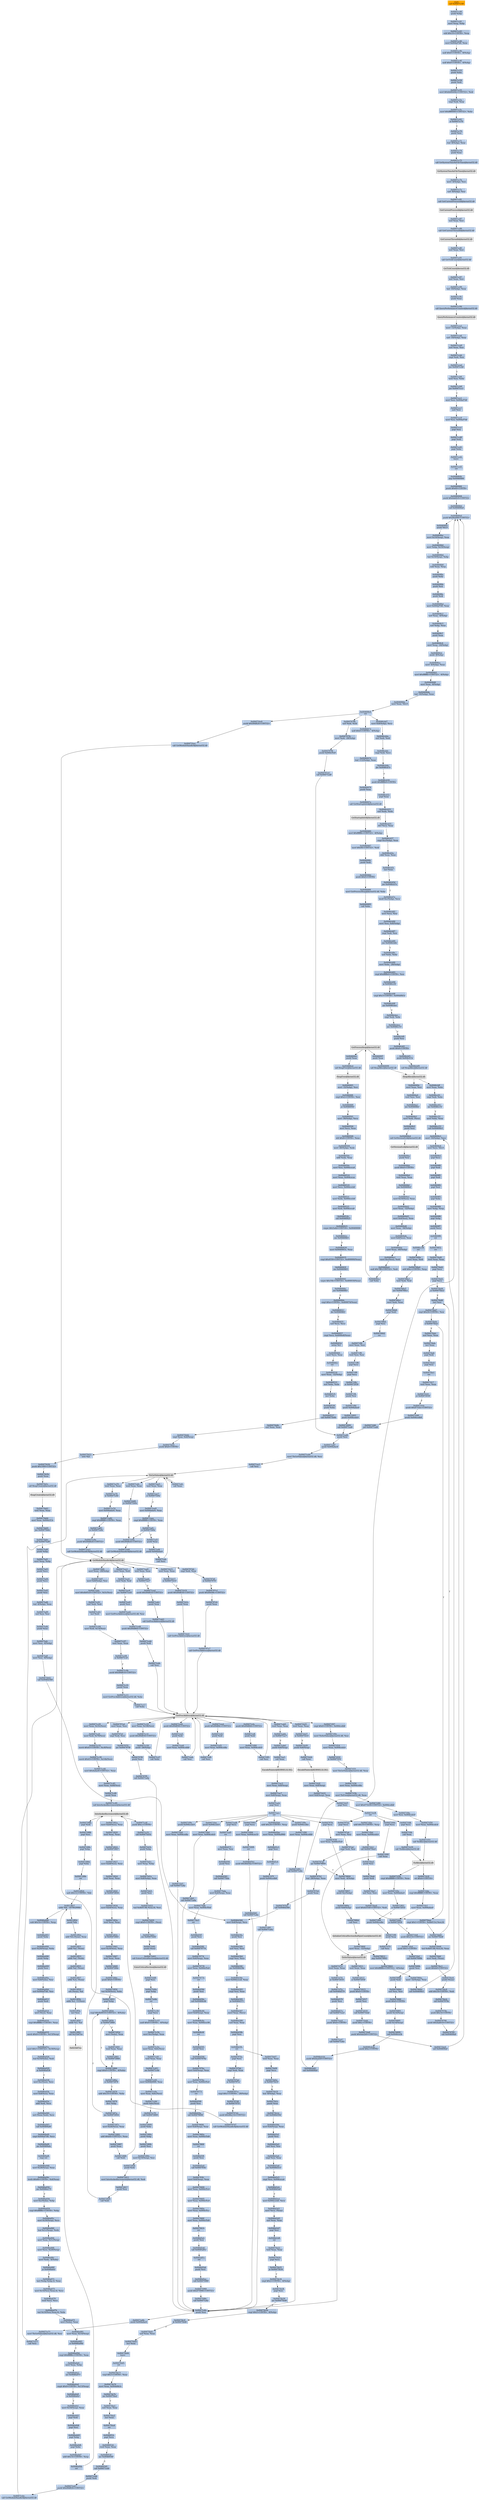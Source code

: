digraph G {
node[shape=rectangle,style=filled,fillcolor=lightsteelblue,color=lightsteelblue]
bgcolor="transparent"
a0x0046f646call_0x0047cc40[label="start\ncall 0x0047cc40",color="lightgrey",fillcolor="orange"];
a0x0047cc40pushl_ebp[label="0x0047cc40\npushl %ebp"];
a0x0047cc41movl_esp_ebp[label="0x0047cc41\nmovl %esp, %ebp"];
a0x0047cc43subl_0x10UINT8_esp[label="0x0047cc43\nsubl $0x10<UINT8>, %esp"];
a0x0047cc46movl_0x004af7d0_eax[label="0x0047cc46\nmovl 0x004af7d0, %eax"];
a0x0047cc4bandl_0x0UINT8__8ebp_[label="0x0047cc4b\nandl $0x0<UINT8>, -8(%ebp)"];
a0x0047cc4fandl_0x0UINT8__4ebp_[label="0x0047cc4f\nandl $0x0<UINT8>, -4(%ebp)"];
a0x0047cc53pushl_ebx[label="0x0047cc53\npushl %ebx"];
a0x0047cc54pushl_edi[label="0x0047cc54\npushl %edi"];
a0x0047cc55movl_0xbb40e64eUINT32_edi[label="0x0047cc55\nmovl $0xbb40e64e<UINT32>, %edi"];
a0x0047cc5acmpl_edi_eax[label="0x0047cc5a\ncmpl %edi, %eax"];
a0x0047cc5cmovl_0xffff0000UINT32_ebx[label="0x0047cc5c\nmovl $0xffff0000<UINT32>, %ebx"];
a0x0047cc61je_0x0047cc70[label="0x0047cc61\nje 0x0047cc70"];
a0x0047cc70pushl_esi[label="0x0047cc70\npushl %esi"];
a0x0047cc71leal__8ebp__eax[label="0x0047cc71\nleal -8(%ebp), %eax"];
a0x0047cc74pushl_eax[label="0x0047cc74\npushl %eax"];
a0x0047cc75call_GetSystemTimeAsFileTime_kernel32_dll[label="0x0047cc75\ncall GetSystemTimeAsFileTime@kernel32.dll"];
GetSystemTimeAsFileTime_kernel32_dll[label="GetSystemTimeAsFileTime@kernel32.dll",color="lightgrey",fillcolor="lightgrey"];
a0x0047cc7bmovl__4ebp__esi[label="0x0047cc7b\nmovl -4(%ebp), %esi"];
a0x0047cc7exorl__8ebp__esi[label="0x0047cc7e\nxorl -8(%ebp), %esi"];
a0x0047cc81call_GetCurrentProcessId_kernel32_dll[label="0x0047cc81\ncall GetCurrentProcessId@kernel32.dll"];
GetCurrentProcessId_kernel32_dll[label="GetCurrentProcessId@kernel32.dll",color="lightgrey",fillcolor="lightgrey"];
a0x0047cc87xorl_eax_esi[label="0x0047cc87\nxorl %eax, %esi"];
a0x0047cc89call_GetCurrentThreadId_kernel32_dll[label="0x0047cc89\ncall GetCurrentThreadId@kernel32.dll"];
GetCurrentThreadId_kernel32_dll[label="GetCurrentThreadId@kernel32.dll",color="lightgrey",fillcolor="lightgrey"];
a0x0047cc8fxorl_eax_esi[label="0x0047cc8f\nxorl %eax, %esi"];
a0x0047cc91call_GetTickCount_kernel32_dll[label="0x0047cc91\ncall GetTickCount@kernel32.dll"];
GetTickCount_kernel32_dll[label="GetTickCount@kernel32.dll",color="lightgrey",fillcolor="lightgrey"];
a0x0047cc97xorl_eax_esi[label="0x0047cc97\nxorl %eax, %esi"];
a0x0047cc99leal__16ebp__eax[label="0x0047cc99\nleal -16(%ebp), %eax"];
a0x0047cc9cpushl_eax[label="0x0047cc9c\npushl %eax"];
a0x0047cc9dcall_QueryPerformanceCounter_kernel32_dll[label="0x0047cc9d\ncall QueryPerformanceCounter@kernel32.dll"];
QueryPerformanceCounter_kernel32_dll[label="QueryPerformanceCounter@kernel32.dll",color="lightgrey",fillcolor="lightgrey"];
a0x0047cca3movl__12ebp__eax[label="0x0047cca3\nmovl -12(%ebp), %eax"];
a0x0047cca6xorl__16ebp__eax[label="0x0047cca6\nxorl -16(%ebp), %eax"];
a0x0047cca9xorl_eax_esi[label="0x0047cca9\nxorl %eax, %esi"];
a0x0047ccabcmpl_edi_esi[label="0x0047ccab\ncmpl %edi, %esi"];
a0x0047ccadjne_0x0047ccb6[label="0x0047ccad\njne 0x0047ccb6"];
a0x0047ccb6testl_esi_ebx[label="0x0047ccb6\ntestl %esi, %ebx"];
a0x0047ccb8jne_0x0047ccc1[label="0x0047ccb8\njne 0x0047ccc1"];
a0x0047ccc1movl_esi_0x004af7d0[label="0x0047ccc1\nmovl %esi, 0x004af7d0"];
a0x0047ccc7notl_esi[label="0x0047ccc7\nnotl %esi"];
a0x0047ccc9movl_esi_0x004af7d4[label="0x0047ccc9\nmovl %esi, 0x004af7d4"];
a0x0047cccfpopl_esi[label="0x0047cccf\npopl %esi"];
a0x0047ccd0popl_edi[label="0x0047ccd0\npopl %edi"];
a0x0047ccd1popl_ebx[label="0x0047ccd1\npopl %ebx"];
a0x0047ccd2leave_[label="0x0047ccd2\nleave "];
a0x0047ccd3ret[label="0x0047ccd3\nret"];
a0x0046f64bjmp_0x0046f466[label="0x0046f64b\njmp 0x0046f466"];
a0x0046f466pushl_0x60UINT8[label="0x0046f466\npushl $0x60<UINT8>"];
a0x0046f468pushl_0x4ab0c0UINT32[label="0x0046f468\npushl $0x4ab0c0<UINT32>"];
a0x0046f46dcall_0x00469fa0[label="0x0046f46d\ncall 0x00469fa0"];
a0x00469fa0pushl_0x46a000UINT32[label="0x00469fa0\npushl $0x46a000<UINT32>"];
a0x00469fa5pushl_fs_0[label="0x00469fa5\npushl %fs:0"];
a0x00469facmovl_0x10esp__eax[label="0x00469fac\nmovl 0x10(%esp), %eax"];
a0x00469fb0movl_ebp_0x10esp_[label="0x00469fb0\nmovl %ebp, 0x10(%esp)"];
a0x00469fb4leal_0x10esp__ebp[label="0x00469fb4\nleal 0x10(%esp), %ebp"];
a0x00469fb8subl_eax_esp[label="0x00469fb8\nsubl %eax, %esp"];
a0x00469fbapushl_ebx[label="0x00469fba\npushl %ebx"];
a0x00469fbbpushl_esi[label="0x00469fbb\npushl %esi"];
a0x00469fbcpushl_edi[label="0x00469fbc\npushl %edi"];
a0x00469fbdmovl_0x004af7d0_eax[label="0x00469fbd\nmovl 0x004af7d0, %eax"];
a0x00469fc2xorl_eax__4ebp_[label="0x00469fc2\nxorl %eax, -4(%ebp)"];
a0x00469fc5xorl_ebp_eax[label="0x00469fc5\nxorl %ebp, %eax"];
a0x00469fc7pushl_eax[label="0x00469fc7\npushl %eax"];
a0x00469fc8movl_esp__24ebp_[label="0x00469fc8\nmovl %esp, -24(%ebp)"];
a0x00469fcbpushl__8ebp_[label="0x00469fcb\npushl -8(%ebp)"];
a0x00469fcemovl__4ebp__eax[label="0x00469fce\nmovl -4(%ebp), %eax"];
a0x00469fd1movl_0xfffffffeUINT32__4ebp_[label="0x00469fd1\nmovl $0xfffffffe<UINT32>, -4(%ebp)"];
a0x00469fd8movl_eax__8ebp_[label="0x00469fd8\nmovl %eax, -8(%ebp)"];
a0x00469fdbleal__16ebp__eax[label="0x00469fdb\nleal -16(%ebp), %eax"];
a0x00469fdemovl_eax_fs_0[label="0x00469fde\nmovl %eax, %fs:0"];
a0x00469fe4ret[label="0x00469fe4\nret"];
a0x0046f472andl_0x0UINT8__4ebp_[label="0x0046f472\nandl $0x0<UINT8>, -4(%ebp)"];
a0x0046f476leal__112ebp__eax[label="0x0046f476\nleal -112(%ebp), %eax"];
a0x0046f479pushl_eax[label="0x0046f479\npushl %eax"];
a0x0046f47acall_GetStartupInfoA_kernel32_dll[label="0x0046f47a\ncall GetStartupInfoA@kernel32.dll"];
GetStartupInfoA_kernel32_dll[label="GetStartupInfoA@kernel32.dll",color="lightgrey",fillcolor="lightgrey"];
a0x0046f480movl_0xfffffffeUINT32__4ebp_[label="0x0046f480\nmovl $0xfffffffe<UINT32>, -4(%ebp)"];
a0x0046f487movl_0x94UINT32_edi[label="0x0046f487\nmovl $0x94<UINT32>, %edi"];
a0x0046f48cpushl_edi[label="0x0046f48c\npushl %edi"];
a0x0046f48dpushl_0x0UINT8[label="0x0046f48d\npushl $0x0<UINT8>"];
a0x0046f48fmovl_GetProcessHeap_kernel32_dll_ebx[label="0x0046f48f\nmovl GetProcessHeap@kernel32.dll, %ebx"];
a0x0046f495call_ebx[label="0x0046f495\ncall %ebx"];
GetProcessHeap_kernel32_dll[label="GetProcessHeap@kernel32.dll",color="lightgrey",fillcolor="lightgrey"];
a0x0046f497pushl_eax[label="0x0046f497\npushl %eax"];
a0x0046f498call_HeapAlloc_kernel32_dll[label="0x0046f498\ncall HeapAlloc@kernel32.dll"];
HeapAlloc_kernel32_dll[label="HeapAlloc@kernel32.dll",color="lightgrey",fillcolor="lightgrey"];
a0x0046f49emovl_eax_esi[label="0x0046f49e\nmovl %eax, %esi"];
a0x0046f4a0testl_esi_esi[label="0x0046f4a0\ntestl %esi, %esi"];
a0x0046f4a2jne_0x0046f4b1[label="0x0046f4a2\njne 0x0046f4b1"];
a0x0046f4b1movl_edi_esi_[label="0x0046f4b1\nmovl %edi, (%esi)"];
a0x0046f4b3pushl_esi[label="0x0046f4b3\npushl %esi"];
a0x0046f4b4call_GetVersionExA_kernel32_dll[label="0x0046f4b4\ncall GetVersionExA@kernel32.dll"];
GetVersionExA_kernel32_dll[label="GetVersionExA@kernel32.dll",color="lightgrey",fillcolor="lightgrey"];
a0x0046f4bapushl_esi[label="0x0046f4ba\npushl %esi"];
a0x0046f4bbpushl_0x0UINT8[label="0x0046f4bb\npushl $0x0<UINT8>"];
a0x0046f4bdtestl_eax_eax[label="0x0046f4bd\ntestl %eax, %eax"];
a0x0046f4bfjne_0x0046f4cf[label="0x0046f4bf\njne 0x0046f4cf"];
a0x0046f4cfmovl_0x10esi__eax[label="0x0046f4cf\nmovl 0x10(%esi), %eax"];
a0x0046f4d2movl_eax__32ebp_[label="0x0046f4d2\nmovl %eax, -32(%ebp)"];
a0x0046f4d5movl_0x4esi__eax[label="0x0046f4d5\nmovl 0x4(%esi), %eax"];
a0x0046f4d8movl_eax__36ebp_[label="0x0046f4d8\nmovl %eax, -36(%ebp)"];
a0x0046f4dbmovl_0x8esi__eax[label="0x0046f4db\nmovl 0x8(%esi), %eax"];
a0x0046f4demovl_eax__40ebp_[label="0x0046f4de\nmovl %eax, -40(%ebp)"];
a0x0046f4e1movl_0xcesi__edi[label="0x0046f4e1\nmovl 0xc(%esi), %edi"];
a0x0046f4e4andl_0x7fffUINT32_edi[label="0x0046f4e4\nandl $0x7fff<UINT32>, %edi"];
a0x0046f4eacall_ebx[label="0x0046f4ea\ncall %ebx"];
a0x0046f4ecpushl_eax[label="0x0046f4ec\npushl %eax"];
a0x0046f4edcall_HeapFree_kernel32_dll[label="0x0046f4ed\ncall HeapFree@kernel32.dll"];
HeapFree_kernel32_dll[label="HeapFree@kernel32.dll",color="lightgrey",fillcolor="lightgrey"];
a0x0046f4f3movl__32ebp__esi[label="0x0046f4f3\nmovl -32(%ebp), %esi"];
a0x0046f4f6cmpl_0x2UINT8_esi[label="0x0046f4f6\ncmpl $0x2<UINT8>, %esi"];
a0x0046f4f9je_0x0046f501[label="0x0046f4f9\nje 0x0046f501"];
a0x0046f501movl__36ebp__ecx[label="0x0046f501\nmovl -36(%ebp), %ecx"];
a0x0046f504movl_ecx_eax[label="0x0046f504\nmovl %ecx, %eax"];
a0x0046f506shll_0x8UINT8_eax[label="0x0046f506\nshll $0x8<UINT8>, %eax"];
a0x0046f509movl__40ebp__edx[label="0x0046f509\nmovl -40(%ebp), %edx"];
a0x0046f50caddl_edx_eax[label="0x0046f50c\naddl %edx, %eax"];
a0x0046f50emovl_esi_0x004ceca4[label="0x0046f50e\nmovl %esi, 0x004ceca4"];
a0x0046f514movl_eax_0x004cecac[label="0x0046f514\nmovl %eax, 0x004cecac"];
a0x0046f519movl_ecx_0x004cecb0[label="0x0046f519\nmovl %ecx, 0x004cecb0"];
a0x0046f51fmovl_edx_0x004cecb4[label="0x0046f51f\nmovl %edx, 0x004cecb4"];
a0x0046f525movl_edi_0x004ceca8[label="0x0046f525\nmovl %edi, 0x004ceca8"];
a0x0046f52bcall_0x0046f425[label="0x0046f52b\ncall 0x0046f425"];
a0x0046f425cmpw_0x5a4dUINT16_0x00400000[label="0x0046f425\ncmpw $0x5a4d<UINT16>, 0x00400000"];
a0x0046f42ejne_0x0046f463[label="0x0046f42e\njne 0x0046f463"];
a0x0046f430movl_0x0040003c_eax[label="0x0046f430\nmovl 0x0040003c, %eax"];
a0x0046f435cmpl_0x4550UINT32_0x400000eax_[label="0x0046f435\ncmpl $0x4550<UINT32>, 0x400000(%eax)"];
a0x0046f43fjne_0x0046f463[label="0x0046f43f\njne 0x0046f463"];
a0x0046f441cmpw_0x10bUINT16_0x400018eax_[label="0x0046f441\ncmpw $0x10b<UINT16>, 0x400018(%eax)"];
a0x0046f44ajne_0x0046f463[label="0x0046f44a\njne 0x0046f463"];
a0x0046f44ccmpl_0xeUINT8_0x400074eax_[label="0x0046f44c\ncmpl $0xe<UINT8>, 0x400074(%eax)"];
a0x0046f453jbe_0x0046f463[label="0x0046f453\njbe 0x0046f463"];
a0x0046f455xorl_ecx_ecx[label="0x0046f455\nxorl %ecx, %ecx"];
a0x0046f457cmpl_ecx_0x4000e8eax_[label="0x0046f457\ncmpl %ecx, 0x4000e8(%eax)"];
a0x0046f45dsetne_cl[label="0x0046f45d\nsetne %cl"];
a0x0046f460movl_ecx_eax[label="0x0046f460\nmovl %ecx, %eax"];
a0x0046f462ret[label="0x0046f462\nret"];
a0x0046f530movl_eax__32ebp_[label="0x0046f530\nmovl %eax, -32(%ebp)"];
a0x0046f533xorl_ebx_ebx[label="0x0046f533\nxorl %ebx, %ebx"];
a0x0046f535incl_ebx[label="0x0046f535\nincl %ebx"];
a0x0046f536pushl_ebx[label="0x0046f536\npushl %ebx"];
a0x0046f537call_0x00475b4b[label="0x0046f537\ncall 0x00475b4b"];
a0x00475b4bxorl_eax_eax[label="0x00475b4b\nxorl %eax, %eax"];
a0x00475b4dcmpl_eax_0x4esp_[label="0x00475b4d\ncmpl %eax, 0x4(%esp)"];
a0x00475b51pushl_0x0UINT8[label="0x00475b51\npushl $0x0<UINT8>"];
a0x00475b53sete_al[label="0x00475b53\nsete %al"];
a0x00475b56pushl_0x1000UINT32[label="0x00475b56\npushl $0x1000<UINT32>"];
a0x00475b5bpushl_eax[label="0x00475b5b\npushl %eax"];
a0x00475b5ccall_HeapCreate_kernel32_dll[label="0x00475b5c\ncall HeapCreate@kernel32.dll"];
HeapCreate_kernel32_dll[label="HeapCreate@kernel32.dll",color="lightgrey",fillcolor="lightgrey"];
a0x00475b62testl_eax_eax[label="0x00475b62\ntestl %eax, %eax"];
a0x00475b64movl_eax_0x004cf13c[label="0x00475b64\nmovl %eax, 0x004cf13c"];
a0x00475b69jne_0x00475b6e[label="0x00475b69\njne 0x00475b6e"];
a0x00475b6ecall_0x00475af0[label="0x00475b6e\ncall 0x00475af0"];
a0x00475af0pushl_ebp[label="0x00475af0\npushl %ebp"];
a0x00475af1movl_esp_ebp[label="0x00475af1\nmovl %esp, %ebp"];
a0x00475af3pushl_ecx[label="0x00475af3\npushl %ecx"];
a0x00475af4pushl_ecx[label="0x00475af4\npushl %ecx"];
a0x00475af5pushl_esi[label="0x00475af5\npushl %esi"];
a0x00475af6leal__4ebp__eax[label="0x00475af6\nleal -4(%ebp), %eax"];
a0x00475af9xorl_esi_esi[label="0x00475af9\nxorl %esi, %esi"];
a0x00475afbpushl_eax[label="0x00475afb\npushl %eax"];
a0x00475afcmovl_esi__4ebp_[label="0x00475afc\nmovl %esi, -4(%ebp)"];
a0x00475affmovl_esi__8ebp_[label="0x00475aff\nmovl %esi, -8(%ebp)"];
a0x00475b02call_0x0046d366[label="0x00475b02\ncall 0x0046d366"];
a0x0046d366movl_0x4esp__ecx[label="0x0046d366\nmovl 0x4(%esp), %ecx"];
a0x0046d36apushl_esi[label="0x0046d36a\npushl %esi"];
a0x0046d36bxorl_esi_esi[label="0x0046d36b\nxorl %esi, %esi"];
a0x0046d36dcmpl_esi_ecx[label="0x0046d36d\ncmpl %esi, %ecx"];
a0x0046d36fjne_0x0046d38e[label="0x0046d36f\njne 0x0046d38e"];
a0x0046d38emovl_0x004ceca4_eax[label="0x0046d38e\nmovl 0x004ceca4, %eax"];
a0x0046d393cmpl_esi_eax[label="0x0046d393\ncmpl %esi, %eax"];
a0x0046d395je_0x0046d371[label="0x0046d395\nje 0x0046d371"];
a0x0046d397movl_eax_ecx_[label="0x0046d397\nmovl %eax, (%ecx)"];
a0x0046d399xorl_eax_eax[label="0x0046d399\nxorl %eax, %eax"];
a0x0046d39bpopl_esi[label="0x0046d39b\npopl %esi"];
a0x0046d39cret[label="0x0046d39c\nret"];
a0x00475b07testl_eax_eax[label="0x00475b07\ntestl %eax, %eax"];
a0x00475b09popl_ecx[label="0x00475b09\npopl %ecx"];
a0x00475b0aje_0x00475b19[label="0x00475b0a\nje 0x00475b19"];
a0x00475b19leal__8ebp__eax[label="0x00475b19\nleal -8(%ebp), %eax"];
a0x00475b1cpushl_eax[label="0x00475b1c\npushl %eax"];
a0x00475b1dcall_0x0046d39d[label="0x00475b1d\ncall 0x0046d39d"];
a0x0046d39dmovl_0x4esp__eax[label="0x0046d39d\nmovl 0x4(%esp), %eax"];
a0x0046d3a1pushl_esi[label="0x0046d3a1\npushl %esi"];
a0x0046d3a2xorl_esi_esi[label="0x0046d3a2\nxorl %esi, %esi"];
a0x0046d3a4cmpl_esi_eax[label="0x0046d3a4\ncmpl %esi, %eax"];
a0x0046d3a6jne_0x0046d3c5[label="0x0046d3a6\njne 0x0046d3c5"];
a0x0046d3c5cmpl_esi_0x004ceca4[label="0x0046d3c5\ncmpl %esi, 0x004ceca4"];
a0x0046d3cbje_0x0046d3a8[label="0x0046d3cb\nje 0x0046d3a8"];
a0x0046d3cdmovl_0x004cecb0_ecx[label="0x0046d3cd\nmovl 0x004cecb0, %ecx"];
a0x0046d3d3movl_ecx_eax_[label="0x0046d3d3\nmovl %ecx, (%eax)"];
a0x0046d3d5xorl_eax_eax[label="0x0046d3d5\nxorl %eax, %eax"];
a0x0046d3d7popl_esi[label="0x0046d3d7\npopl %esi"];
a0x0046d3d8ret[label="0x0046d3d8\nret"];
a0x00475b22testl_eax_eax[label="0x00475b22\ntestl %eax, %eax"];
a0x00475b24popl_ecx[label="0x00475b24\npopl %ecx"];
a0x00475b25je_0x00475b34[label="0x00475b25\nje 0x00475b34"];
a0x00475b34cmpl_0x2UINT8__4ebp_[label="0x00475b34\ncmpl $0x2<UINT8>, -4(%ebp)"];
a0x00475b38popl_esi[label="0x00475b38\npopl %esi"];
a0x00475b39jne_0x00475b46[label="0x00475b39\njne 0x00475b46"];
a0x00475b3bcmpl_0x5UINT8__8ebp_[label="0x00475b3b\ncmpl $0x5<UINT8>, -8(%ebp)"];
a0x00475b3fjb_0x00475b46[label="0x00475b3f\njb 0x00475b46"];
a0x00475b41xorl_eax_eax[label="0x00475b41\nxorl %eax, %eax"];
a0x00475b43incl_eax[label="0x00475b43\nincl %eax"];
a0x00475b44leave_[label="0x00475b44\nleave "];
a0x00475b45ret[label="0x00475b45\nret"];
a0x00475b73cmpl_0x3UINT8_eax[label="0x00475b73\ncmpl $0x3<UINT8>, %eax"];
a0x00475b76movl_eax_0x004d0b3c[label="0x00475b76\nmovl %eax, 0x004d0b3c"];
a0x00475b7bjne_0x00475ba1[label="0x00475b7b\njne 0x00475ba1"];
a0x00475ba1xorl_eax_eax[label="0x00475ba1\nxorl %eax, %eax"];
a0x00475ba3incl_eax[label="0x00475ba3\nincl %eax"];
a0x00475ba4ret[label="0x00475ba4\nret"];
a0x0046f53cpopl_ecx[label="0x0046f53c\npopl %ecx"];
a0x0046f53dtestl_eax_eax[label="0x0046f53d\ntestl %eax, %eax"];
a0x0046f53fjne_0x0046f549[label="0x0046f53f\njne 0x0046f549"];
a0x0046f549call_0x00471eb6[label="0x0046f549\ncall 0x00471eb6"];
a0x00471eb6pushl_edi[label="0x00471eb6\npushl %edi"];
a0x00471eb7pushl_0x49d824UINT32[label="0x00471eb7\npushl $0x49d824<UINT32>"];
a0x00471ebccall_GetModuleHandleA_kernel32_dll[label="0x00471ebc\ncall GetModuleHandleA@kernel32.dll"];
GetModuleHandleA_kernel32_dll[label="GetModuleHandleA@kernel32.dll",color="lightgrey",fillcolor="lightgrey"];
a0x00471ec2movl_eax_edi[label="0x00471ec2\nmovl %eax, %edi"];
a0x00471ec4testl_edi_edi[label="0x00471ec4\ntestl %edi, %edi"];
a0x00471ec6jne_0x00471ed1[label="0x00471ec6\njne 0x00471ed1"];
a0x00471ed1pushl_esi[label="0x00471ed1\npushl %esi"];
a0x00471ed2movl_GetProcAddress_kernel32_dll_esi[label="0x00471ed2\nmovl GetProcAddress@kernel32.dll, %esi"];
a0x00471ed8pushl_0x49d864UINT32[label="0x00471ed8\npushl $0x49d864<UINT32>"];
a0x00471eddpushl_edi[label="0x00471edd\npushl %edi"];
a0x00471edecall_esi[label="0x00471ede\ncall %esi"];
GetProcAddress_kernel32_dll[label="GetProcAddress@kernel32.dll",color="lightgrey",fillcolor="lightgrey"];
a0x00471ee0pushl_0x49d858UINT32[label="0x00471ee0\npushl $0x49d858<UINT32>"];
a0x00471ee5pushl_edi[label="0x00471ee5\npushl %edi"];
a0x00471ee6movl_eax_0x004cedb8[label="0x00471ee6\nmovl %eax, 0x004cedb8"];
a0x00471eebcall_esi[label="0x00471eeb\ncall %esi"];
a0x00471eedpushl_0x49d84cUINT32[label="0x00471eed\npushl $0x49d84c<UINT32>"];
a0x00471ef2pushl_edi[label="0x00471ef2\npushl %edi"];
a0x00471ef3movl_eax_0x004cedbc[label="0x00471ef3\nmovl %eax, 0x004cedbc"];
a0x00471ef8call_esi[label="0x00471ef8\ncall %esi"];
a0x00471efapushl_0x49d844UINT32[label="0x00471efa\npushl $0x49d844<UINT32>"];
a0x00471effpushl_edi[label="0x00471eff\npushl %edi"];
a0x00471f00movl_eax_0x004cedc0[label="0x00471f00\nmovl %eax, 0x004cedc0"];
a0x00471f05call_esi[label="0x00471f05\ncall %esi"];
a0x00471f07cmpl_0x0UINT8_0x004cedb8[label="0x00471f07\ncmpl $0x0<UINT8>, 0x004cedb8"];
a0x00471f0emovl_TlsSetValue_kernel32_dll_esi[label="0x00471f0e\nmovl TlsSetValue@kernel32.dll, %esi"];
a0x00471f14movl_eax_0x004cedc4[label="0x00471f14\nmovl %eax, 0x004cedc4"];
a0x00471f19je_0x00471f31[label="0x00471f19\nje 0x00471f31"];
a0x00471f31movl_TlsGetValue_kernel32_dll_eax[label="0x00471f31\nmovl TlsGetValue@kernel32.dll, %eax"];
a0x00471f36movl_eax_0x004cedbc[label="0x00471f36\nmovl %eax, 0x004cedbc"];
a0x00471f3bmovl_TlsFree_kernel32_dll_eax[label="0x00471f3b\nmovl TlsFree@kernel32.dll, %eax"];
a0x00471f40movl_0x471b39UINT32_0x004cedb8[label="0x00471f40\nmovl $0x471b39<UINT32>, 0x004cedb8"];
a0x00471f4amovl_esi_0x004cedc0[label="0x00471f4a\nmovl %esi, 0x004cedc0"];
a0x00471f50movl_eax_0x004cedc4[label="0x00471f50\nmovl %eax, 0x004cedc4"];
a0x00471f55call_TlsAlloc_kernel32_dll[label="0x00471f55\ncall TlsAlloc@kernel32.dll"];
TlsAlloc_kernel32_dll[label="TlsAlloc@kernel32.dll",color="lightgrey",fillcolor="lightgrey"];
a0x00471f5bcmpl_0xffffffffUINT8_eax[label="0x00471f5b\ncmpl $0xffffffff<UINT8>, %eax"];
a0x00471f5emovl_eax_0x004afae4[label="0x00471f5e\nmovl %eax, 0x004afae4"];
a0x00471f63je_0x00472035[label="0x00471f63\nje 0x00472035"];
a0x00471f69pushl_0x004cedbc[label="0x00471f69\npushl 0x004cedbc"];
a0x00471f6fpushl_eax[label="0x00471f6f\npushl %eax"];
a0x00471f70call_esi[label="0x00471f70\ncall %esi"];
TlsSetValue_kernel32_dll[label="TlsSetValue@kernel32.dll",color="lightgrey",fillcolor="lightgrey"];
a0x00471f72testl_eax_eax[label="0x00471f72\ntestl %eax, %eax"];
a0x00471f74je_0x00472035[label="0x00471f74\nje 0x00472035"];
a0x00471f7acall_0x0046d579[label="0x00471f7a\ncall 0x0046d579"];
a0x0046d579pushl_esi[label="0x0046d579\npushl %esi"];
a0x0046d57acall_0x00471acd[label="0x0046d57a\ncall 0x00471acd"];
a0x00471acdpushl_0x0UINT8[label="0x00471acd\npushl $0x0<UINT8>"];
a0x00471acfcall_0x00471a6a[label="0x00471acf\ncall 0x00471a6a"];
a0x00471a6apushl_esi[label="0x00471a6a\npushl %esi"];
a0x00471a6bpushl_0x004afae4[label="0x00471a6b\npushl 0x004afae4"];
a0x00471a71movl_TlsGetValue_kernel32_dll_esi[label="0x00471a71\nmovl TlsGetValue@kernel32.dll, %esi"];
a0x00471a77call_esi[label="0x00471a77\ncall %esi"];
TlsGetValue_kernel32_dll[label="TlsGetValue@kernel32.dll",color="lightgrey",fillcolor="lightgrey"];
a0x00471a79testl_eax_eax[label="0x00471a79\ntestl %eax, %eax"];
a0x00471a7bje_0x00471a9e[label="0x00471a7b\nje 0x00471a9e"];
a0x00471a7dmovl_0x004afae0_eax[label="0x00471a7d\nmovl 0x004afae0, %eax"];
a0x00471a82cmpl_0xffffffffUINT8_eax[label="0x00471a82\ncmpl $0xffffffff<UINT8>, %eax"];
a0x00471a85je_0x00471a9e[label="0x00471a85\nje 0x00471a9e"];
a0x00471a9epushl_0x49d824UINT32[label="0x00471a9e\npushl $0x49d824<UINT32>"];
a0x00471aa3call_GetModuleHandleA_kernel32_dll[label="0x00471aa3\ncall GetModuleHandleA@kernel32.dll"];
a0x00471aa9testl_eax_eax[label="0x00471aa9\ntestl %eax, %eax"];
a0x00471aabje_0x00471ac7[label="0x00471aab\nje 0x00471ac7"];
a0x00471aadpushl_0x49d814UINT32[label="0x00471aad\npushl $0x49d814<UINT32>"];
a0x00471ab2pushl_eax[label="0x00471ab2\npushl %eax"];
a0x00471ab3call_GetProcAddress_kernel32_dll[label="0x00471ab3\ncall GetProcAddress@kernel32.dll"];
a0x00471ab9testl_eax_eax[label="0x00471ab9\ntestl %eax, %eax"];
a0x00471abbje_0x00471ac7[label="0x00471abb\nje 0x00471ac7"];
a0x00471abdpushl_0x8esp_[label="0x00471abd\npushl 0x8(%esp)"];
a0x00471ac1call_eax[label="0x00471ac1\ncall %eax"];
EncodePointer_KERNEL32_DLL[label="EncodePointer@KERNEL32.DLL",color="lightgrey",fillcolor="lightgrey"];
a0x00471ac3movl_eax_0x8esp_[label="0x00471ac3\nmovl %eax, 0x8(%esp)"];
a0x00471ac7movl_0x8esp__eax[label="0x00471ac7\nmovl 0x8(%esp), %eax"];
a0x00471acbpopl_esi[label="0x00471acb\npopl %esi"];
a0x00471accret[label="0x00471acc\nret"];
a0x00471ad4popl_ecx[label="0x00471ad4\npopl %ecx"];
a0x00471ad5ret[label="0x00471ad5\nret"];
a0x0046d57fmovl_eax_esi[label="0x0046d57f\nmovl %eax, %esi"];
a0x0046d581pushl_esi[label="0x0046d581\npushl %esi"];
a0x0046d582call_0x00477bda[label="0x0046d582\ncall 0x00477bda"];
a0x00477bdamovl_0x4esp__eax[label="0x00477bda\nmovl 0x4(%esp), %eax"];
a0x00477bdemovl_eax_0x004cf5b4[label="0x00477bde\nmovl %eax, 0x004cf5b4"];
a0x00477be3ret[label="0x00477be3\nret"];
a0x0046d587pushl_esi[label="0x0046d587\npushl %esi"];
a0x0046d588call_0x00479774[label="0x0046d588\ncall 0x00479774"];
a0x00479774movl_0x4esp__eax[label="0x00479774\nmovl 0x4(%esp), %eax"];
a0x00479778movl_eax_0x004cf5e8[label="0x00479778\nmovl %eax, 0x004cf5e8"];
a0x0047977dret[label="0x0047977d\nret"];
a0x0046d58dpushl_esi[label="0x0046d58d\npushl %esi"];
a0x0046d58ecall_0x00468c66[label="0x0046d58e\ncall 0x00468c66"];
a0x00468c66movl_0x4esp__eax[label="0x00468c66\nmovl 0x4(%esp), %eax"];
a0x00468c6amovl_eax_0x004cec90[label="0x00468c6a\nmovl %eax, 0x004cec90"];
a0x00468c6fret[label="0x00468c6f\nret"];
a0x0046d593pushl_esi[label="0x0046d593\npushl %esi"];
a0x0046d594call_0x0047976a[label="0x0046d594\ncall 0x0047976a"];
a0x0047976amovl_0x4esp__eax[label="0x0047976a\nmovl 0x4(%esp), %eax"];
a0x0047976emovl_eax_0x004cf5e4[label="0x0047976e\nmovl %eax, 0x004cf5e4"];
a0x00479773ret[label="0x00479773\nret"];
a0x0046d599pushl_esi[label="0x0046d599\npushl %esi"];
a0x0046d59acall_0x00479606[label="0x0046d59a\ncall 0x00479606"];
a0x00479606movl_0x4esp__eax[label="0x00479606\nmovl 0x4(%esp), %eax"];
a0x0047960amovl_eax_0x004cf5d8[label="0x0047960a\nmovl %eax, 0x004cf5d8"];
a0x0047960fret[label="0x0047960f\nret"];
a0x0046d59fpushl_esi[label="0x0046d59f\npushl %esi"];
a0x0046d5a0call_0x004793fc[label="0x0046d5a0\ncall 0x004793fc"];
a0x004793fcmovl_0x4esp__eax[label="0x004793fc\nmovl 0x4(%esp), %eax"];
a0x00479400movl_eax_0x004cf5c4[label="0x00479400\nmovl %eax, 0x004cf5c4"];
a0x00479405movl_eax_0x004cf5c8[label="0x00479405\nmovl %eax, 0x004cf5c8"];
a0x0047940amovl_eax_0x004cf5cc[label="0x0047940a\nmovl %eax, 0x004cf5cc"];
a0x0047940fmovl_eax_0x004cf5d0[label="0x0047940f\nmovl %eax, 0x004cf5d0"];
a0x00479414ret[label="0x00479414\nret"];
a0x0046d5a5pushl_esi[label="0x0046d5a5\npushl %esi"];
a0x0046d5a6call_0x0045a81c[label="0x0046d5a6\ncall 0x0045a81c"];
a0x0045a81cret[label="0x0045a81c\nret"];
a0x0046d5abpushl_esi[label="0x0046d5ab\npushl %esi"];
a0x0046d5accall_0x00475989[label="0x0046d5ac\ncall 0x00475989"];
a0x00475989pushl_0x475906UINT32[label="0x00475989\npushl $0x475906<UINT32>"];
a0x0047598ecall_0x00471a6a[label="0x0047598e\ncall 0x00471a6a"];
a0x00475993popl_ecx[label="0x00475993\npopl %ecx"];
a0x00475994movl_eax_0x004cee10[label="0x00475994\nmovl %eax, 0x004cee10"];
a0x00475999ret[label="0x00475999\nret"];
a0x0046d5b1pushl_0x46d54aUINT32[label="0x0046d5b1\npushl $0x46d54a<UINT32>"];
a0x0046d5b6call_0x00471a6a[label="0x0046d5b6\ncall 0x00471a6a"];
a0x0046d5bbaddl_0x24UINT8_esp[label="0x0046d5bb\naddl $0x24<UINT8>, %esp"];
a0x0046d5bemovl_eax_0x004af960[label="0x0046d5be\nmovl %eax, 0x004af960"];
a0x0046d5c3popl_esi[label="0x0046d5c3\npopl %esi"];
a0x0046d5c4ret[label="0x0046d5c4\nret"];
a0x00471f7fpushl_0x004cedb8[label="0x00471f7f\npushl 0x004cedb8"];
a0x00471f85call_0x00471a6a[label="0x00471f85\ncall 0x00471a6a"];
a0x00471f8apushl_0x004cedbc[label="0x00471f8a\npushl 0x004cedbc"];
a0x00471f90movl_eax_0x004cedb8[label="0x00471f90\nmovl %eax, 0x004cedb8"];
a0x00471f95call_0x00471a6a[label="0x00471f95\ncall 0x00471a6a"];
a0x00471f9apushl_0x004cedc0[label="0x00471f9a\npushl 0x004cedc0"];
a0x00471fa0movl_eax_0x004cedbc[label="0x00471fa0\nmovl %eax, 0x004cedbc"];
a0x00471fa5call_0x00471a6a[label="0x00471fa5\ncall 0x00471a6a"];
a0x00471faapushl_0x004cedc4[label="0x00471faa\npushl 0x004cedc4"];
a0x00471fb0movl_eax_0x004cedc0[label="0x00471fb0\nmovl %eax, 0x004cedc0"];
a0x00471fb5call_0x00471a6a[label="0x00471fb5\ncall 0x00471a6a"];
a0x00471fbaaddl_0x10UINT8_esp[label="0x00471fba\naddl $0x10<UINT8>, %esp"];
a0x00471fbdmovl_eax_0x004cedc4[label="0x00471fbd\nmovl %eax, 0x004cedc4"];
a0x00471fc2call_0x00475ba5[label="0x00471fc2\ncall 0x00475ba5"];
a0x00475ba5pushl_esi[label="0x00475ba5\npushl %esi"];
a0x00475ba6pushl_edi[label="0x00475ba6\npushl %edi"];
a0x00475ba7xorl_esi_esi[label="0x00475ba7\nxorl %esi, %esi"];
a0x00475ba9movl_0x4cf140UINT32_edi[label="0x00475ba9\nmovl $0x4cf140<UINT32>, %edi"];
a0x00475baecmpl_0x1UINT8_0x4b013cesi8_[label="0x00475bae\ncmpl $0x1<UINT8>, 0x4b013c(,%esi,8)"];
a0x00475bb6jne_0x00475bd6[label="0x00475bb6\njne 0x00475bd6"];
a0x00475bb8leal_0x4b0138esi8__eax[label="0x00475bb8\nleal 0x4b0138(,%esi,8), %eax"];
a0x00475bbfmovl_edi_eax_[label="0x00475bbf\nmovl %edi, (%eax)"];
a0x00475bc1pushl_0xfa0UINT32[label="0x00475bc1\npushl $0xfa0<UINT32>"];
a0x00475bc6pushl_eax_[label="0x00475bc6\npushl (%eax)"];
a0x00475bc8addl_0x18UINT8_edi[label="0x00475bc8\naddl $0x18<UINT8>, %edi"];
a0x00475bcbcall_0x0047978e[label="0x00475bcb\ncall 0x0047978e"];
a0x0047978epushl_0x14UINT8[label="0x0047978e\npushl $0x14<UINT8>"];
a0x00479790pushl_0x4ab610UINT32[label="0x00479790\npushl $0x4ab610<UINT32>"];
a0x00479795call_0x00469fa0[label="0x00479795\ncall 0x00469fa0"];
a0x0047979axorl_edi_edi[label="0x0047979a\nxorl %edi, %edi"];
a0x0047979cmovl_edi__28ebp_[label="0x0047979c\nmovl %edi, -28(%ebp)"];
a0x0047979fpushl_0x004cf5e8[label="0x0047979f\npushl 0x004cf5e8"];
a0x004797a5call_0x00471ad6[label="0x004797a5\ncall 0x00471ad6"];
a0x00471ad6pushl_esi[label="0x00471ad6\npushl %esi"];
a0x00471ad7pushl_0x004afae4[label="0x00471ad7\npushl 0x004afae4"];
a0x00471addmovl_TlsGetValue_kernel32_dll_esi[label="0x00471add\nmovl TlsGetValue@kernel32.dll, %esi"];
a0x00471ae3call_esi[label="0x00471ae3\ncall %esi"];
a0x00471ae5testl_eax_eax[label="0x00471ae5\ntestl %eax, %eax"];
a0x00471ae7je_0x00471b0a[label="0x00471ae7\nje 0x00471b0a"];
a0x00471ae9movl_0x004afae0_eax[label="0x00471ae9\nmovl 0x004afae0, %eax"];
a0x00471aeecmpl_0xffffffffUINT8_eax[label="0x00471aee\ncmpl $0xffffffff<UINT8>, %eax"];
a0x00471af1je_0x00471b0a[label="0x00471af1\nje 0x00471b0a"];
a0x00471b0apushl_0x49d824UINT32[label="0x00471b0a\npushl $0x49d824<UINT32>"];
a0x00471b0fcall_GetModuleHandleA_kernel32_dll[label="0x00471b0f\ncall GetModuleHandleA@kernel32.dll"];
a0x00471b15testl_eax_eax[label="0x00471b15\ntestl %eax, %eax"];
a0x00471b17je_0x00471b33[label="0x00471b17\nje 0x00471b33"];
a0x00471b19pushl_0x49d834UINT32[label="0x00471b19\npushl $0x49d834<UINT32>"];
a0x00471b1epushl_eax[label="0x00471b1e\npushl %eax"];
a0x00471b1fcall_GetProcAddress_kernel32_dll[label="0x00471b1f\ncall GetProcAddress@kernel32.dll"];
a0x00471b25testl_eax_eax[label="0x00471b25\ntestl %eax, %eax"];
a0x00471b27je_0x00471b33[label="0x00471b27\nje 0x00471b33"];
a0x00471b29pushl_0x8esp_[label="0x00471b29\npushl 0x8(%esp)"];
a0x00471b2dcall_eax[label="0x00471b2d\ncall %eax"];
DecodePointer_KERNEL32_DLL[label="DecodePointer@KERNEL32.DLL",color="lightgrey",fillcolor="lightgrey"];
a0x00471b2fmovl_eax_0x8esp_[label="0x00471b2f\nmovl %eax, 0x8(%esp)"];
a0x00471b33movl_0x8esp__eax[label="0x00471b33\nmovl 0x8(%esp), %eax"];
a0x00471b37popl_esi[label="0x00471b37\npopl %esi"];
a0x00471b38ret[label="0x00471b38\nret"];
a0x004797aapopl_ecx[label="0x004797aa\npopl %ecx"];
a0x004797abmovl_eax_esi[label="0x004797ab\nmovl %eax, %esi"];
a0x004797adcmpl_edi_esi[label="0x004797ad\ncmpl %edi, %esi"];
a0x004797afjne_0x00479804[label="0x004797af\njne 0x00479804"];
a0x004797b1leal__28ebp__eax[label="0x004797b1\nleal -28(%ebp), %eax"];
a0x004797b4pushl_eax[label="0x004797b4\npushl %eax"];
a0x004797b5call_0x0046d366[label="0x004797b5\ncall 0x0046d366"];
a0x004797bapopl_ecx[label="0x004797ba\npopl %ecx"];
a0x004797bbcmpl_edi_eax[label="0x004797bb\ncmpl %edi, %eax"];
a0x004797bdje_0x004797cc[label="0x004797bd\nje 0x004797cc"];
a0x004797cccmpl_0x1UINT8__28ebp_[label="0x004797cc\ncmpl $0x1<UINT8>, -28(%ebp)"];
a0x004797d0je_0x004797f3[label="0x004797d0\nje 0x004797f3"];
a0x004797d2pushl_0x48ec14UINT32[label="0x004797d2\npushl $0x48ec14<UINT32>"];
a0x004797d7call_GetModuleHandleA_kernel32_dll[label="0x004797d7\ncall GetModuleHandleA@kernel32.dll"];
a0x004797ddcmpl_edi_eax[label="0x004797dd\ncmpl %edi, %eax"];
a0x004797dfje_0x004797f3[label="0x004797df\nje 0x004797f3"];
a0x004797e1pushl_0x49e08cUINT32[label="0x004797e1\npushl $0x49e08c<UINT32>"];
a0x004797e6pushl_eax[label="0x004797e6\npushl %eax"];
a0x004797e7call_GetProcAddress_kernel32_dll[label="0x004797e7\ncall GetProcAddress@kernel32.dll"];
a0x004797edmovl_eax_esi[label="0x004797ed\nmovl %eax, %esi"];
a0x004797efcmpl_edi_esi[label="0x004797ef\ncmpl %edi, %esi"];
a0x004797f1jne_0x004797f8[label="0x004797f1\njne 0x004797f8"];
a0x004797f8pushl_esi[label="0x004797f8\npushl %esi"];
a0x004797f9call_0x00471a6a[label="0x004797f9\ncall 0x00471a6a"];
a0x004797fepopl_ecx[label="0x004797fe\npopl %ecx"];
a0x004797ffmovl_eax_0x004cf5e8[label="0x004797ff\nmovl %eax, 0x004cf5e8"];
a0x00479804movl_edi__4ebp_[label="0x00479804\nmovl %edi, -4(%ebp)"];
a0x00479807pushl_0xcebp_[label="0x00479807\npushl 0xc(%ebp)"];
a0x0047980apushl_0x8ebp_[label="0x0047980a\npushl 0x8(%ebp)"];
a0x0047980dcall_esi[label="0x0047980d\ncall %esi"];
InitializeCriticalSectionAndSpinCount_kernel32_dll[label="InitializeCriticalSectionAndSpinCount@kernel32.dll",color="lightgrey",fillcolor="lightgrey"];
a0x0047980fmovl_eax__32ebp_[label="0x0047980f\nmovl %eax, -32(%ebp)"];
a0x00479812jmp_0x00479843[label="0x00479812\njmp 0x00479843"];
a0x00479843movl_0xfffffffeUINT32__4ebp_[label="0x00479843\nmovl $0xfffffffe<UINT32>, -4(%ebp)"];
a0x0047984amovl__32ebp__eax[label="0x0047984a\nmovl -32(%ebp), %eax"];
a0x0047984dcall_0x00469fe5[label="0x0047984d\ncall 0x00469fe5"];
a0x00469fe5movl__16ebp__ecx[label="0x00469fe5\nmovl -16(%ebp), %ecx"];
a0x00469fe8movl_ecx_fs_0[label="0x00469fe8\nmovl %ecx, %fs:0"];
a0x00469fefpopl_ecx[label="0x00469fef\npopl %ecx"];
a0x00469ff0popl_edi[label="0x00469ff0\npopl %edi"];
a0x00469ff1popl_edi[label="0x00469ff1\npopl %edi"];
a0x00469ff2popl_esi[label="0x00469ff2\npopl %esi"];
a0x00469ff3popl_ebx[label="0x00469ff3\npopl %ebx"];
a0x00469ff4movl_ebp_esp[label="0x00469ff4\nmovl %ebp, %esp"];
a0x00469ff6popl_ebp[label="0x00469ff6\npopl %ebp"];
a0x00469ff7pushl_ecx[label="0x00469ff7\npushl %ecx"];
a0x00469ff8ret[label="0x00469ff8\nret"];
a0x00479852ret[label="0x00479852\nret"];
a0x00475bd0testl_eax_eax[label="0x00475bd0\ntestl %eax, %eax"];
a0x00475bd2popl_ecx[label="0x00475bd2\npopl %ecx"];
a0x00475bd3popl_ecx[label="0x00475bd3\npopl %ecx"];
a0x00475bd4je_0x00475be2[label="0x00475bd4\nje 0x00475be2"];
a0x00475bd6incl_esi[label="0x00475bd6\nincl %esi"];
a0x00475bd7cmpl_0x24UINT8_esi[label="0x00475bd7\ncmpl $0x24<UINT8>, %esi"];
a0x00475bdajl_0x00475bae[label="0x00475bda\njl 0x00475bae"];
a0x00475bdcxorl_eax_eax[label="0x00475bdc\nxorl %eax, %eax"];
a0x00475bdeincl_eax[label="0x00475bde\nincl %eax"];
a0x00475bdfpopl_edi[label="0x00475bdf\npopl %edi"];
a0x00475be0popl_esi[label="0x00475be0\npopl %esi"];
a0x00475be1ret[label="0x00475be1\nret"];
a0x00471fc7testl_eax_eax[label="0x00471fc7\ntestl %eax, %eax"];
a0x00471fc9je_0x00472030[label="0x00471fc9\nje 0x00472030"];
a0x00471fcbpushl_0x471d2cUINT32[label="0x00471fcb\npushl $0x471d2c<UINT32>"];
a0x00471fd0pushl_0x004cedb8[label="0x00471fd0\npushl 0x004cedb8"];
a0x00471fd6call_0x00471ad6[label="0x00471fd6\ncall 0x00471ad6"];
a0x00471fdbpopl_ecx[label="0x00471fdb\npopl %ecx"];
a0x00471fdccall_eax[label="0x00471fdc\ncall %eax"];
a0x00471b39call_TlsAlloc_kernel32_dll[label="0x00471b39\ncall TlsAlloc@kernel32.dll"];
a0x00471b3fret_0x4UINT16[label="0x00471b3f\nret $0x4<UINT16>"];
a0x00471fdecmpl_0xffffffffUINT8_eax[label="0x00471fde\ncmpl $0xffffffff<UINT8>, %eax"];
a0x00471fe1movl_eax_0x004afae0[label="0x00471fe1\nmovl %eax, 0x004afae0"];
a0x00471fe6je_0x00472030[label="0x00471fe6\nje 0x00472030"];
a0x00471fe8pushl_0x214UINT32[label="0x00471fe8\npushl $0x214<UINT32>"];
a0x00471fedpushl_0x1UINT8[label="0x00471fed\npushl $0x1<UINT8>"];
a0x00471fefcall_0x0047688b[label="0x00471fef\ncall 0x0047688b"];
a0x0047688bpushl_esi[label="0x0047688b\npushl %esi"];
a0x0047688cpushl_edi[label="0x0047688c\npushl %edi"];
a0x0047688dxorl_esi_esi[label="0x0047688d\nxorl %esi, %esi"];
a0x0047688fpushl_0x0UINT8[label="0x0047688f\npushl $0x0<UINT8>"];
a0x00476891pushl_0x14esp_[label="0x00476891\npushl 0x14(%esp)"];
a0x00476895pushl_0x14esp_[label="0x00476895\npushl 0x14(%esp)"];
a0x00476899call_0x0046cb3b[label="0x00476899\ncall 0x0046cb3b"];
a0x0046cb3bpushl_0xcUINT8[label="0x0046cb3b\npushl $0xc<UINT8>"];
a0x0046cb3dpushl_0x4aaf20UINT32[label="0x0046cb3d\npushl $0x4aaf20<UINT32>"];
a0x0046cb42call_0x00469fa0[label="0x0046cb42\ncall 0x00469fa0"];
a0x0046cb47movl_0x8ebp__ecx[label="0x0046cb47\nmovl 0x8(%ebp), %ecx"];
a0x0046cb4axorl_edi_edi[label="0x0046cb4a\nxorl %edi, %edi"];
a0x0046cb4ccmpl_edi_ecx[label="0x0046cb4c\ncmpl %edi, %ecx"];
a0x0046cb4ejbe_0x0046cb7e[label="0x0046cb4e\njbe 0x0046cb7e"];
a0x0046cb50pushl_0xffffffe0UINT8[label="0x0046cb50\npushl $0xffffffe0<UINT8>"];
a0x0046cb52popl_eax[label="0x0046cb52\npopl %eax"];
a0x0046cb53xorl_edx_edx[label="0x0046cb53\nxorl %edx, %edx"];
a0x0046cb55divl_ecx_eax[label="0x0046cb55\ndivl %ecx, %eax"];
a0x0046cb57cmpl_0xcebp__eax[label="0x0046cb57\ncmpl 0xc(%ebp), %eax"];
a0x0046cb5asbbl_eax_eax[label="0x0046cb5a\nsbbl %eax, %eax"];
a0x0046cb5cincl_eax[label="0x0046cb5c\nincl %eax"];
a0x0046cb5djne_0x0046cb7e[label="0x0046cb5d\njne 0x0046cb7e"];
a0x0046cb7eimull_0xcebp__ecx[label="0x0046cb7e\nimull 0xc(%ebp), %ecx"];
a0x0046cb82movl_ecx_esi[label="0x0046cb82\nmovl %ecx, %esi"];
a0x0046cb84movl_esi_0x8ebp_[label="0x0046cb84\nmovl %esi, 0x8(%ebp)"];
a0x0046cb87cmpl_edi_esi[label="0x0046cb87\ncmpl %edi, %esi"];
a0x0046cb89jne_0x0046cb8e[label="0x0046cb89\njne 0x0046cb8e"];
a0x0046cb8exorl_ebx_ebx[label="0x0046cb8e\nxorl %ebx, %ebx"];
a0x0046cb90movl_ebx__28ebp_[label="0x0046cb90\nmovl %ebx, -28(%ebp)"];
a0x0046cb93cmpl_0xffffffe0UINT8_esi[label="0x0046cb93\ncmpl $0xffffffe0<UINT8>, %esi"];
a0x0046cb96ja_0x0046cc01[label="0x0046cb96\nja 0x0046cc01"];
a0x0046cb98cmpl_0x3UINT8_0x004d0b3c[label="0x0046cb98\ncmpl $0x3<UINT8>, 0x004d0b3c"];
a0x0046cb9fjne_0x0046cbec[label="0x0046cb9f\njne 0x0046cbec"];
a0x0046cbeccmpl_edi_ebx[label="0x0046cbec\ncmpl %edi, %ebx"];
a0x0046cbeejne_0x0046cc51[label="0x0046cbee\njne 0x0046cc51"];
a0x0046cbf0pushl_esi[label="0x0046cbf0\npushl %esi"];
a0x0046cbf1pushl_0x8UINT8[label="0x0046cbf1\npushl $0x8<UINT8>"];
a0x0046cbf3pushl_0x004cf13c[label="0x0046cbf3\npushl 0x004cf13c"];
a0x0046cbf9call_HeapAlloc_kernel32_dll[label="0x0046cbf9\ncall HeapAlloc@kernel32.dll"];
a0x0046cbffmovl_eax_ebx[label="0x0046cbff\nmovl %eax, %ebx"];
a0x0046cc01cmpl_edi_ebx[label="0x0046cc01\ncmpl %edi, %ebx"];
a0x0046cc03jne_0x0046cc51[label="0x0046cc03\njne 0x0046cc51"];
a0x0046cc51movl_ebx_eax[label="0x0046cc51\nmovl %ebx, %eax"];
a0x0046cc53call_0x00469fe5[label="0x0046cc53\ncall 0x00469fe5"];
a0x0046cc58ret[label="0x0046cc58\nret"];
a0x0047689emovl_eax_edi[label="0x0047689e\nmovl %eax, %edi"];
a0x004768a0addl_0xcUINT8_esp[label="0x004768a0\naddl $0xc<UINT8>, %esp"];
a0x004768a3testl_edi_edi[label="0x004768a3\ntestl %edi, %edi"];
a0x004768a5jne_0x004768ce[label="0x004768a5\njne 0x004768ce"];
a0x004768cemovl_edi_eax[label="0x004768ce\nmovl %edi, %eax"];
a0x004768d0popl_edi[label="0x004768d0\npopl %edi"];
a0x004768d1popl_esi[label="0x004768d1\npopl %esi"];
a0x004768d2ret[label="0x004768d2\nret"];
a0x00471ff4movl_eax_esi[label="0x00471ff4\nmovl %eax, %esi"];
a0x00471ff6testl_esi_esi[label="0x00471ff6\ntestl %esi, %esi"];
a0x00471ff8popl_ecx[label="0x00471ff8\npopl %ecx"];
a0x00471ff9popl_ecx[label="0x00471ff9\npopl %ecx"];
a0x00471ffaje_0x00472030[label="0x00471ffa\nje 0x00472030"];
a0x00471ffcpushl_esi[label="0x00471ffc\npushl %esi"];
a0x00471ffdpushl_0x004afae0[label="0x00471ffd\npushl 0x004afae0"];
a0x00472003pushl_0x004cedc0[label="0x00472003\npushl 0x004cedc0"];
a0x00472009call_0x00471ad6[label="0x00472009\ncall 0x00471ad6"];
a0x00471af3pushl_eax[label="0x00471af3\npushl %eax"];
a0x00471af4pushl_0x004afae4[label="0x00471af4\npushl 0x004afae4"];
a0x00471afacall_esi[label="0x00471afa\ncall %esi"];
a0x00471afccall_eax[label="0x00471afc\ncall %eax"];
a0x00471afetestl_eax_eax[label="0x00471afe\ntestl %eax, %eax"];
a0x00471b00je_0x00471b0a[label="0x00471b00\nje 0x00471b0a"];
a0x0047200epopl_ecx[label="0x0047200e\npopl %ecx"];
a0x0047200fcall_eax[label="0x0047200f\ncall %eax"];
a0x00472011testl_eax_eax[label="0x00472011\ntestl %eax, %eax"];
a0x00472013je_0x00472030[label="0x00472013\nje 0x00472030"];
a0x00472015pushl_0x0UINT8[label="0x00472015\npushl $0x0<UINT8>"];
a0x00472017pushl_esi[label="0x00472017\npushl %esi"];
a0x00472018call_0x00471bdd[label="0x00472018\ncall 0x00471bdd"];
a0x00471bddpushl_0xcUINT8[label="0x00471bdd\npushl $0xc<UINT8>"];
a0x00471bdfpushl_0x4ab2b0UINT32[label="0x00471bdf\npushl $0x4ab2b0<UINT32>"];
a0x00471be4call_0x00469fa0[label="0x00471be4\ncall 0x00469fa0"];
a0x00471be9pushl_0x49d824UINT32[label="0x00471be9\npushl $0x49d824<UINT32>"];
a0x00471beecall_GetModuleHandleA_kernel32_dll[label="0x00471bee\ncall GetModuleHandleA@kernel32.dll"];
a0x00471bf4movl_eax__28ebp_[label="0x00471bf4\nmovl %eax, -28(%ebp)"];
a0x00471bf7movl_0x8ebp__esi[label="0x00471bf7\nmovl 0x8(%ebp), %esi"];
a0x00471bfamovl_0x4b05c0UINT32_0x5cesi_[label="0x00471bfa\nmovl $0x4b05c0<UINT32>, 0x5c(%esi)"];
a0x00471c01xorl_edi_edi[label="0x00471c01\nxorl %edi, %edi"];
a0x00471c03incl_edi[label="0x00471c03\nincl %edi"];
a0x00471c04movl_edi_0x14esi_[label="0x00471c04\nmovl %edi, 0x14(%esi)"];
a0x00471c07testl_eax_eax[label="0x00471c07\ntestl %eax, %eax"];
a0x00471c09je_0x00471c2f[label="0x00471c09\nje 0x00471c2f"];
a0x00471c0bpushl_0x49d814UINT32[label="0x00471c0b\npushl $0x49d814<UINT32>"];
a0x00471c10pushl_eax[label="0x00471c10\npushl %eax"];
a0x00471c11movl_GetProcAddress_kernel32_dll_ebx[label="0x00471c11\nmovl GetProcAddress@kernel32.dll, %ebx"];
a0x00471c17call_ebx[label="0x00471c17\ncall %ebx"];
a0x00471c19movl_eax_0x1f8esi_[label="0x00471c19\nmovl %eax, 0x1f8(%esi)"];
a0x00471c1fpushl_0x49d834UINT32[label="0x00471c1f\npushl $0x49d834<UINT32>"];
a0x00471c24pushl__28ebp_[label="0x00471c24\npushl -28(%ebp)"];
a0x00471c27call_ebx[label="0x00471c27\ncall %ebx"];
a0x00471c29movl_eax_0x1fcesi_[label="0x00471c29\nmovl %eax, 0x1fc(%esi)"];
a0x00471c2fmovl_edi_0x70esi_[label="0x00471c2f\nmovl %edi, 0x70(%esi)"];
a0x00471c32movb_0x43UINT8_0xc8esi_[label="0x00471c32\nmovb $0x43<UINT8>, 0xc8(%esi)"];
a0x00471c39movb_0x43UINT8_0x14besi_[label="0x00471c39\nmovb $0x43<UINT8>, 0x14b(%esi)"];
a0x00471c40movl_0x4afae8UINT32_eax[label="0x00471c40\nmovl $0x4afae8<UINT32>, %eax"];
a0x00471c45movl_eax_0x68esi_[label="0x00471c45\nmovl %eax, 0x68(%esi)"];
a0x00471c48pushl_eax[label="0x00471c48\npushl %eax"];
a0x00471c49call_InterlockedIncrement_kernel32_dll[label="0x00471c49\ncall InterlockedIncrement@kernel32.dll"];
InterlockedIncrement_kernel32_dll[label="InterlockedIncrement@kernel32.dll",color="lightgrey",fillcolor="lightgrey"];
a0x00471c4fpushl_0xcUINT8[label="0x00471c4f\npushl $0xc<UINT8>"];
a0x00471c51call_0x00475d1b[label="0x00471c51\ncall 0x00475d1b"];
a0x00475d1bpushl_ebp[label="0x00475d1b\npushl %ebp"];
a0x00475d1cmovl_esp_ebp[label="0x00475d1c\nmovl %esp, %ebp"];
a0x00475d1emovl_0x8ebp__eax[label="0x00475d1e\nmovl 0x8(%ebp), %eax"];
a0x00475d21pushl_esi[label="0x00475d21\npushl %esi"];
a0x00475d22leal_0x4b0138eax8__esi[label="0x00475d22\nleal 0x4b0138(,%eax,8), %esi"];
a0x00475d29cmpl_0x0UINT8_esi_[label="0x00475d29\ncmpl $0x0<UINT8>, (%esi)"];
a0x00475d2cjne_0x00475d41[label="0x00475d2c\njne 0x00475d41"];
a0x00475d41pushl_esi_[label="0x00475d41\npushl (%esi)"];
a0x00475d43call_EnterCriticalSection_kernel32_dll[label="0x00475d43\ncall EnterCriticalSection@kernel32.dll"];
EnterCriticalSection_kernel32_dll[label="EnterCriticalSection@kernel32.dll",color="lightgrey",fillcolor="lightgrey"];
a0x00475d49popl_esi[label="0x00475d49\npopl %esi"];
a0x00475d4apopl_ebp[label="0x00475d4a\npopl %ebp"];
a0x00475d4bret[label="0x00475d4b\nret"];
a0x00471c56popl_ecx[label="0x00471c56\npopl %ecx"];
a0x00471c57andl_0x0UINT8__4ebp_[label="0x00471c57\nandl $0x0<UINT8>, -4(%ebp)"];
a0x00471c5bmovl_0xcebp__eax[label="0x00471c5b\nmovl 0xc(%ebp), %eax"];
a0x00471c5emovl_eax_0x6cesi_[label="0x00471c5e\nmovl %eax, 0x6c(%esi)"];
a0x00471c61testl_eax_eax[label="0x00471c61\ntestl %eax, %eax"];
a0x00471c63jne_0x00471c6d[label="0x00471c63\njne 0x00471c6d"];
a0x00471c65movl_0x004b00f0_eax[label="0x00471c65\nmovl 0x004b00f0, %eax"];
a0x00471c6amovl_eax_0x6cesi_[label="0x00471c6a\nmovl %eax, 0x6c(%esi)"];
a0x00471c6dpushl_0x6cesi_[label="0x00471c6d\npushl 0x6c(%esi)"];
a0x00471c70call_0x00472809[label="0x00471c70\ncall 0x00472809"];
a0x00472809pushl_ebx[label="0x00472809\npushl %ebx"];
a0x0047280apushl_ebp[label="0x0047280a\npushl %ebp"];
a0x0047280bpushl_esi[label="0x0047280b\npushl %esi"];
a0x0047280cmovl_0x10esp__esi[label="0x0047280c\nmovl 0x10(%esp), %esi"];
a0x00472810pushl_edi[label="0x00472810\npushl %edi"];
a0x00472811movl_InterlockedIncrement_kernel32_dll_edi[label="0x00472811\nmovl InterlockedIncrement@kernel32.dll, %edi"];
a0x00472817pushl_esi[label="0x00472817\npushl %esi"];
a0x00472818call_edi[label="0x00472818\ncall %edi"];
a0x0047281amovl_0xb0esi__eax[label="0x0047281a\nmovl 0xb0(%esi), %eax"];
a0x00472820testl_eax_eax[label="0x00472820\ntestl %eax, %eax"];
a0x00472822je_0x00472827[label="0x00472822\nje 0x00472827"];
a0x00472827movl_0xb8esi__eax[label="0x00472827\nmovl 0xb8(%esi), %eax"];
a0x0047282dtestl_eax_eax[label="0x0047282d\ntestl %eax, %eax"];
a0x0047282fje_0x00472834[label="0x0047282f\nje 0x00472834"];
a0x00472834movl_0xb4esi__eax[label="0x00472834\nmovl 0xb4(%esi), %eax"];
a0x0047283atestl_eax_eax[label="0x0047283a\ntestl %eax, %eax"];
a0x0047283cje_0x00472841[label="0x0047283c\nje 0x00472841"];
a0x00472841movl_0xc0esi__eax[label="0x00472841\nmovl 0xc0(%esi), %eax"];
a0x00472847testl_eax_eax[label="0x00472847\ntestl %eax, %eax"];
a0x00472849je_0x0047284e[label="0x00472849\nje 0x0047284e"];
a0x0047284epushl_0x6UINT8[label="0x0047284e\npushl $0x6<UINT8>"];
a0x00472850leal_0x50esi__ebx[label="0x00472850\nleal 0x50(%esi), %ebx"];
a0x00472853popl_ebp[label="0x00472853\npopl %ebp"];
a0x00472854cmpl_0x4b0010UINT32__8ebx_[label="0x00472854\ncmpl $0x4b0010<UINT32>, -8(%ebx)"];
a0x0047285bje_0x00472866[label="0x0047285b\nje 0x00472866"];
a0x0047285dmovl_ebx__eax[label="0x0047285d\nmovl (%ebx), %eax"];
a0x0047285ftestl_eax_eax[label="0x0047285f\ntestl %eax, %eax"];
a0x00472861je_0x00472866[label="0x00472861\nje 0x00472866"];
a0x00472866cmpl_0x0UINT8__4ebx_[label="0x00472866\ncmpl $0x0<UINT8>, -4(%ebx)"];
a0x0047286aje_0x00472876[label="0x0047286a\nje 0x00472876"];
a0x00472876addl_0x10UINT8_ebx[label="0x00472876\naddl $0x10<UINT8>, %ebx"];
a0x00472879decl_ebp[label="0x00472879\ndecl %ebp"];
a0x0047287ajne_0x00472854[label="0x0047287a\njne 0x00472854"];
a0x0047287cmovl_0xd4esi__eax[label="0x0047287c\nmovl 0xd4(%esi), %eax"];
a0x00472882addl_0xb4UINT32_eax[label="0x00472882\naddl $0xb4<UINT32>, %eax"];
a0x00472887pushl_eax[label="0x00472887\npushl %eax"];
a0x00472888call_edi[label="0x00472888\ncall %edi"];
a0x0047288apopl_edi[label="0x0047288a\npopl %edi"];
a0x0047288bpopl_esi[label="0x0047288b\npopl %esi"];
a0x0047288cpopl_ebp[label="0x0047288c\npopl %ebp"];
a0x0047288dpopl_ebx[label="0x0047288d\npopl %ebx"];
a0x0047288eret[label="0x0047288e\nret"];
a0x0012ff24sarb_0x12UINT8_bh[label="0x0012ff24\nsarb $0x12<UINT8>, %bh"];
a0x0012ff27addb_bl__1879029984[label="0x0012ff27\naddb %bl, -1879029984"];
a0x0046a000subl_0x14UINT8_esp[label="0x0046a000\nsubl $0x14<UINT8>, %esp"];
a0x0046a003pushl_ebx[label="0x0046a003\npushl %ebx"];
a0x0046a004movl_0x20esp__ebx[label="0x0046a004\nmovl 0x20(%esp), %ebx"];
a0x0046a008pushl_ebp[label="0x0046a008\npushl %ebp"];
a0x0046a009pushl_esi[label="0x0046a009\npushl %esi"];
a0x0046a00amovl_0x8ebx__esi[label="0x0046a00a\nmovl 0x8(%ebx), %esi"];
a0x0046a00dxorl_0x004af7d0_esi[label="0x0046a00d\nxorl 0x004af7d0, %esi"];
a0x0046a013pushl_edi[label="0x0046a013\npushl %edi"];
a0x0046a014movl_esi__eax[label="0x0046a014\nmovl (%esi), %eax"];
a0x0046a016cmpl_0xfffffffeUINT8_eax[label="0x0046a016\ncmpl $0xfffffffe<UINT8>, %eax"];
a0x0046a019movb_0x0UINT8_0x13esp_[label="0x0046a019\nmovb $0x0<UINT8>, 0x13(%esp)"];
a0x0046a01emovl_0x1UINT32_0x18esp_[label="0x0046a01e\nmovl $0x1<UINT32>, 0x18(%esp)"];
a0x0046a026leal_0x10ebx__edi[label="0x0046a026\nleal 0x10(%ebx), %edi"];
a0x0046a029je_0x0046a038[label="0x0046a029\nje 0x0046a038"];
a0x0046a038movl_0xcesi__ecx[label="0x0046a038\nmovl 0xc(%esi), %ecx"];
a0x0046a03bmovl_0x8esi__eax[label="0x0046a03b\nmovl 0x8(%esi), %eax"];
a0x0046a03eaddl_edi_ecx[label="0x0046a03e\naddl %edi, %ecx"];
a0x0046a040xorl_eaxedi__ecx[label="0x0046a040\nxorl (%eax,%edi), %ecx"];
a0x0046a043call_0x00469af0[label="0x0046a043\ncall 0x00469af0"];
a0x00469af0cmpl_0x004af7d0_ecx[label="0x00469af0\ncmpl 0x004af7d0, %ecx"];
a0x00469af6jne_0x00469afa[label="0x00469af6\njne 0x00469afa"];
a0x00469af8repz_ret[label="0x00469af8\nrepz ret"];
a0x0046a048movl_0x28esp__eax[label="0x0046a048\nmovl 0x28(%esp), %eax"];
a0x0046a04ctestb_0x66UINT8_0x4eax_[label="0x0046a04c\ntestb $0x66<UINT8>, 0x4(%eax)"];
a0x0046a050jne_0x0046a175[label="0x0046a050\njne 0x0046a175"];
a0x0046a056movl_0xcebx__ebp[label="0x0046a056\nmovl 0xc(%ebx), %ebp"];
a0x0046a059cmpl_0xfffffffeUINT8_ebp[label="0x0046a059\ncmpl $0xfffffffe<UINT8>, %ebp"];
a0x0046a05cmovl_0x30esp__ecx[label="0x0046a05c\nmovl 0x30(%esp), %ecx"];
a0x0046a060leal_0x1cesp__edx[label="0x0046a060\nleal 0x1c(%esp), %edx"];
a0x0046a064movl_eax_0x1cesp_[label="0x0046a064\nmovl %eax, 0x1c(%esp)"];
a0x0046a068movl_ecx_0x20esp_[label="0x0046a068\nmovl %ecx, 0x20(%esp)"];
a0x0046a06cmovl_edx__4ebx_[label="0x0046a06c\nmovl %edx, -4(%ebx)"];
a0x0046a06fje_0x0046a0cf[label="0x0046a06f\nje 0x0046a0cf"];
a0x0046a071leal_ebpebp2__eax[label="0x0046a071\nleal (%ebp,%ebp,2), %eax"];
a0x0046a075movl_0x14esieax4__ecx[label="0x0046a075\nmovl 0x14(%esi,%eax,4), %ecx"];
a0x0046a079testl_ecx_ecx[label="0x0046a079\ntestl %ecx, %ecx"];
a0x0046a07bleal_0x10esieax4__ebx[label="0x0046a07b\nleal 0x10(%esi,%eax,4), %ebx"];
a0x0046a07fmovl_ebx__eax[label="0x0046a07f\nmovl (%ebx), %eax"];
a0x0046a081movl_eax_0x14esp_[label="0x0046a081\nmovl %eax, 0x14(%esp)"];
a0x0046a085je_0x0046a09d[label="0x0046a085\nje 0x0046a09d"];
a0x0046a09dcmpl_0xfffffffeUINT8_eax[label="0x0046a09d\ncmpl $0xfffffffe<UINT8>, %eax"];
a0x0046a0a0movl_eax_ebp[label="0x0046a0a0\nmovl %eax, %ebp"];
a0x0046a0a2jne_0x0046a071[label="0x0046a0a2\njne 0x0046a071"];
a0x0046a0a4cmpb_0x0UINT8_0x13esp_[label="0x0046a0a4\ncmpb $0x0<UINT8>, 0x13(%esp)"];
a0x0046a0a9je_0x0046a0cf[label="0x0046a0a9\nje 0x0046a0cf"];
a0x0046a0cfmovl_0x18esp__eax[label="0x0046a0cf\nmovl 0x18(%esp), %eax"];
a0x0046a0d3popl_edi[label="0x0046a0d3\npopl %edi"];
a0x0046a0d4popl_esi[label="0x0046a0d4\npopl %esi"];
a0x0046a0d5popl_ebp[label="0x0046a0d5\npopl %ebp"];
a0x0046a0d6popl_ebx[label="0x0046a0d6\npopl %ebx"];
a0x0046a0d7addl_0x14UINT8_esp[label="0x0046a0d7\naddl $0x14<UINT8>, %esp"];
a0x0046a0daret[label="0x0046a0da\nret"];
a0x0012ff2dpushl_ds[label="0x0012ff2d\npushl %ds"];
a0x0012ff2eaddl_fs_eax__eax[label="0x0012ff2e\naddl %fs:(%eax), %eax"];
a0x0012ff31addb_al_eax_[label="0x0012ff31\naddb %al, (%eax)"];
a0x0012ff33addb_al_edx_[label="0x0012ff33\naddb %al, (%edx)"];
a0x0012ff35addb_al_eax_[label="0x0012ff35\naddb %al, (%eax)"];
a0x0012ff37addb_ch_eax_[label="0x0012ff37\naddb %ch, (%eax)"];
a0x0012ff39orb_eax__al[label="0x0012ff39\norb (%eax), %al"];
a0x0012ff3baddb_cl__11esi_[label="0x0012ff3b\naddb %cl, -11(%esi)"];
a0x0012ff3eincl_esi[label="0x0012ff3e\nincl %esi"];
a0x0012ff3faddb_cl_al[label="0x0012ff3f\naddb %cl, %al"];
a0x0012ff41call_0x21b67ea[label="0x0012ff41\ncall 0x21b67ea"];
a0x021b67ea[label="0x021b67ea",color="lightgrey",fillcolor="lightgrey"];
a0x0046f646call_0x0047cc40 -> a0x0047cc40pushl_ebp [color="#000000"];
a0x0047cc40pushl_ebp -> a0x0047cc41movl_esp_ebp [color="#000000"];
a0x0047cc41movl_esp_ebp -> a0x0047cc43subl_0x10UINT8_esp [color="#000000"];
a0x0047cc43subl_0x10UINT8_esp -> a0x0047cc46movl_0x004af7d0_eax [color="#000000"];
a0x0047cc46movl_0x004af7d0_eax -> a0x0047cc4bandl_0x0UINT8__8ebp_ [color="#000000"];
a0x0047cc4bandl_0x0UINT8__8ebp_ -> a0x0047cc4fandl_0x0UINT8__4ebp_ [color="#000000"];
a0x0047cc4fandl_0x0UINT8__4ebp_ -> a0x0047cc53pushl_ebx [color="#000000"];
a0x0047cc53pushl_ebx -> a0x0047cc54pushl_edi [color="#000000"];
a0x0047cc54pushl_edi -> a0x0047cc55movl_0xbb40e64eUINT32_edi [color="#000000"];
a0x0047cc55movl_0xbb40e64eUINT32_edi -> a0x0047cc5acmpl_edi_eax [color="#000000"];
a0x0047cc5acmpl_edi_eax -> a0x0047cc5cmovl_0xffff0000UINT32_ebx [color="#000000"];
a0x0047cc5cmovl_0xffff0000UINT32_ebx -> a0x0047cc61je_0x0047cc70 [color="#000000"];
a0x0047cc61je_0x0047cc70 -> a0x0047cc70pushl_esi [color="#000000",label="T"];
a0x0047cc70pushl_esi -> a0x0047cc71leal__8ebp__eax [color="#000000"];
a0x0047cc71leal__8ebp__eax -> a0x0047cc74pushl_eax [color="#000000"];
a0x0047cc74pushl_eax -> a0x0047cc75call_GetSystemTimeAsFileTime_kernel32_dll [color="#000000"];
a0x0047cc75call_GetSystemTimeAsFileTime_kernel32_dll -> GetSystemTimeAsFileTime_kernel32_dll [color="#000000"];
GetSystemTimeAsFileTime_kernel32_dll -> a0x0047cc7bmovl__4ebp__esi [color="#000000"];
a0x0047cc7bmovl__4ebp__esi -> a0x0047cc7exorl__8ebp__esi [color="#000000"];
a0x0047cc7exorl__8ebp__esi -> a0x0047cc81call_GetCurrentProcessId_kernel32_dll [color="#000000"];
a0x0047cc81call_GetCurrentProcessId_kernel32_dll -> GetCurrentProcessId_kernel32_dll [color="#000000"];
GetCurrentProcessId_kernel32_dll -> a0x0047cc87xorl_eax_esi [color="#000000"];
a0x0047cc87xorl_eax_esi -> a0x0047cc89call_GetCurrentThreadId_kernel32_dll [color="#000000"];
a0x0047cc89call_GetCurrentThreadId_kernel32_dll -> GetCurrentThreadId_kernel32_dll [color="#000000"];
GetCurrentThreadId_kernel32_dll -> a0x0047cc8fxorl_eax_esi [color="#000000"];
a0x0047cc8fxorl_eax_esi -> a0x0047cc91call_GetTickCount_kernel32_dll [color="#000000"];
a0x0047cc91call_GetTickCount_kernel32_dll -> GetTickCount_kernel32_dll [color="#000000"];
GetTickCount_kernel32_dll -> a0x0047cc97xorl_eax_esi [color="#000000"];
a0x0047cc97xorl_eax_esi -> a0x0047cc99leal__16ebp__eax [color="#000000"];
a0x0047cc99leal__16ebp__eax -> a0x0047cc9cpushl_eax [color="#000000"];
a0x0047cc9cpushl_eax -> a0x0047cc9dcall_QueryPerformanceCounter_kernel32_dll [color="#000000"];
a0x0047cc9dcall_QueryPerformanceCounter_kernel32_dll -> QueryPerformanceCounter_kernel32_dll [color="#000000"];
QueryPerformanceCounter_kernel32_dll -> a0x0047cca3movl__12ebp__eax [color="#000000"];
a0x0047cca3movl__12ebp__eax -> a0x0047cca6xorl__16ebp__eax [color="#000000"];
a0x0047cca6xorl__16ebp__eax -> a0x0047cca9xorl_eax_esi [color="#000000"];
a0x0047cca9xorl_eax_esi -> a0x0047ccabcmpl_edi_esi [color="#000000"];
a0x0047ccabcmpl_edi_esi -> a0x0047ccadjne_0x0047ccb6 [color="#000000"];
a0x0047ccadjne_0x0047ccb6 -> a0x0047ccb6testl_esi_ebx [color="#000000",label="T"];
a0x0047ccb6testl_esi_ebx -> a0x0047ccb8jne_0x0047ccc1 [color="#000000"];
a0x0047ccb8jne_0x0047ccc1 -> a0x0047ccc1movl_esi_0x004af7d0 [color="#000000",label="T"];
a0x0047ccc1movl_esi_0x004af7d0 -> a0x0047ccc7notl_esi [color="#000000"];
a0x0047ccc7notl_esi -> a0x0047ccc9movl_esi_0x004af7d4 [color="#000000"];
a0x0047ccc9movl_esi_0x004af7d4 -> a0x0047cccfpopl_esi [color="#000000"];
a0x0047cccfpopl_esi -> a0x0047ccd0popl_edi [color="#000000"];
a0x0047ccd0popl_edi -> a0x0047ccd1popl_ebx [color="#000000"];
a0x0047ccd1popl_ebx -> a0x0047ccd2leave_ [color="#000000"];
a0x0047ccd2leave_ -> a0x0047ccd3ret [color="#000000"];
a0x0047ccd3ret -> a0x0046f64bjmp_0x0046f466 [color="#000000"];
a0x0046f64bjmp_0x0046f466 -> a0x0046f466pushl_0x60UINT8 [color="#000000"];
a0x0046f466pushl_0x60UINT8 -> a0x0046f468pushl_0x4ab0c0UINT32 [color="#000000"];
a0x0046f468pushl_0x4ab0c0UINT32 -> a0x0046f46dcall_0x00469fa0 [color="#000000"];
a0x0046f46dcall_0x00469fa0 -> a0x00469fa0pushl_0x46a000UINT32 [color="#000000"];
a0x00469fa0pushl_0x46a000UINT32 -> a0x00469fa5pushl_fs_0 [color="#000000"];
a0x00469fa5pushl_fs_0 -> a0x00469facmovl_0x10esp__eax [color="#000000"];
a0x00469facmovl_0x10esp__eax -> a0x00469fb0movl_ebp_0x10esp_ [color="#000000"];
a0x00469fb0movl_ebp_0x10esp_ -> a0x00469fb4leal_0x10esp__ebp [color="#000000"];
a0x00469fb4leal_0x10esp__ebp -> a0x00469fb8subl_eax_esp [color="#000000"];
a0x00469fb8subl_eax_esp -> a0x00469fbapushl_ebx [color="#000000"];
a0x00469fbapushl_ebx -> a0x00469fbbpushl_esi [color="#000000"];
a0x00469fbbpushl_esi -> a0x00469fbcpushl_edi [color="#000000"];
a0x00469fbcpushl_edi -> a0x00469fbdmovl_0x004af7d0_eax [color="#000000"];
a0x00469fbdmovl_0x004af7d0_eax -> a0x00469fc2xorl_eax__4ebp_ [color="#000000"];
a0x00469fc2xorl_eax__4ebp_ -> a0x00469fc5xorl_ebp_eax [color="#000000"];
a0x00469fc5xorl_ebp_eax -> a0x00469fc7pushl_eax [color="#000000"];
a0x00469fc7pushl_eax -> a0x00469fc8movl_esp__24ebp_ [color="#000000"];
a0x00469fc8movl_esp__24ebp_ -> a0x00469fcbpushl__8ebp_ [color="#000000"];
a0x00469fcbpushl__8ebp_ -> a0x00469fcemovl__4ebp__eax [color="#000000"];
a0x00469fcemovl__4ebp__eax -> a0x00469fd1movl_0xfffffffeUINT32__4ebp_ [color="#000000"];
a0x00469fd1movl_0xfffffffeUINT32__4ebp_ -> a0x00469fd8movl_eax__8ebp_ [color="#000000"];
a0x00469fd8movl_eax__8ebp_ -> a0x00469fdbleal__16ebp__eax [color="#000000"];
a0x00469fdbleal__16ebp__eax -> a0x00469fdemovl_eax_fs_0 [color="#000000"];
a0x00469fdemovl_eax_fs_0 -> a0x00469fe4ret [color="#000000"];
a0x00469fe4ret -> a0x0046f472andl_0x0UINT8__4ebp_ [color="#000000"];
a0x0046f472andl_0x0UINT8__4ebp_ -> a0x0046f476leal__112ebp__eax [color="#000000"];
a0x0046f476leal__112ebp__eax -> a0x0046f479pushl_eax [color="#000000"];
a0x0046f479pushl_eax -> a0x0046f47acall_GetStartupInfoA_kernel32_dll [color="#000000"];
a0x0046f47acall_GetStartupInfoA_kernel32_dll -> GetStartupInfoA_kernel32_dll [color="#000000"];
GetStartupInfoA_kernel32_dll -> a0x0046f480movl_0xfffffffeUINT32__4ebp_ [color="#000000"];
a0x0046f480movl_0xfffffffeUINT32__4ebp_ -> a0x0046f487movl_0x94UINT32_edi [color="#000000"];
a0x0046f487movl_0x94UINT32_edi -> a0x0046f48cpushl_edi [color="#000000"];
a0x0046f48cpushl_edi -> a0x0046f48dpushl_0x0UINT8 [color="#000000"];
a0x0046f48dpushl_0x0UINT8 -> a0x0046f48fmovl_GetProcessHeap_kernel32_dll_ebx [color="#000000"];
a0x0046f48fmovl_GetProcessHeap_kernel32_dll_ebx -> a0x0046f495call_ebx [color="#000000"];
a0x0046f495call_ebx -> GetProcessHeap_kernel32_dll [color="#000000"];
GetProcessHeap_kernel32_dll -> a0x0046f497pushl_eax [color="#000000"];
a0x0046f497pushl_eax -> a0x0046f498call_HeapAlloc_kernel32_dll [color="#000000"];
a0x0046f498call_HeapAlloc_kernel32_dll -> HeapAlloc_kernel32_dll [color="#000000"];
HeapAlloc_kernel32_dll -> a0x0046f49emovl_eax_esi [color="#000000"];
a0x0046f49emovl_eax_esi -> a0x0046f4a0testl_esi_esi [color="#000000"];
a0x0046f4a0testl_esi_esi -> a0x0046f4a2jne_0x0046f4b1 [color="#000000"];
a0x0046f4a2jne_0x0046f4b1 -> a0x0046f4b1movl_edi_esi_ [color="#000000",label="T"];
a0x0046f4b1movl_edi_esi_ -> a0x0046f4b3pushl_esi [color="#000000"];
a0x0046f4b3pushl_esi -> a0x0046f4b4call_GetVersionExA_kernel32_dll [color="#000000"];
a0x0046f4b4call_GetVersionExA_kernel32_dll -> GetVersionExA_kernel32_dll [color="#000000"];
GetVersionExA_kernel32_dll -> a0x0046f4bapushl_esi [color="#000000"];
a0x0046f4bapushl_esi -> a0x0046f4bbpushl_0x0UINT8 [color="#000000"];
a0x0046f4bbpushl_0x0UINT8 -> a0x0046f4bdtestl_eax_eax [color="#000000"];
a0x0046f4bdtestl_eax_eax -> a0x0046f4bfjne_0x0046f4cf [color="#000000"];
a0x0046f4bfjne_0x0046f4cf -> a0x0046f4cfmovl_0x10esi__eax [color="#000000",label="T"];
a0x0046f4cfmovl_0x10esi__eax -> a0x0046f4d2movl_eax__32ebp_ [color="#000000"];
a0x0046f4d2movl_eax__32ebp_ -> a0x0046f4d5movl_0x4esi__eax [color="#000000"];
a0x0046f4d5movl_0x4esi__eax -> a0x0046f4d8movl_eax__36ebp_ [color="#000000"];
a0x0046f4d8movl_eax__36ebp_ -> a0x0046f4dbmovl_0x8esi__eax [color="#000000"];
a0x0046f4dbmovl_0x8esi__eax -> a0x0046f4demovl_eax__40ebp_ [color="#000000"];
a0x0046f4demovl_eax__40ebp_ -> a0x0046f4e1movl_0xcesi__edi [color="#000000"];
a0x0046f4e1movl_0xcesi__edi -> a0x0046f4e4andl_0x7fffUINT32_edi [color="#000000"];
a0x0046f4e4andl_0x7fffUINT32_edi -> a0x0046f4eacall_ebx [color="#000000"];
a0x0046f4eacall_ebx -> GetProcessHeap_kernel32_dll [color="#000000"];
GetProcessHeap_kernel32_dll -> a0x0046f4ecpushl_eax [color="#000000"];
a0x0046f4ecpushl_eax -> a0x0046f4edcall_HeapFree_kernel32_dll [color="#000000"];
a0x0046f4edcall_HeapFree_kernel32_dll -> HeapFree_kernel32_dll [color="#000000"];
HeapFree_kernel32_dll -> a0x0046f4f3movl__32ebp__esi [color="#000000"];
a0x0046f4f3movl__32ebp__esi -> a0x0046f4f6cmpl_0x2UINT8_esi [color="#000000"];
a0x0046f4f6cmpl_0x2UINT8_esi -> a0x0046f4f9je_0x0046f501 [color="#000000"];
a0x0046f4f9je_0x0046f501 -> a0x0046f501movl__36ebp__ecx [color="#000000",label="T"];
a0x0046f501movl__36ebp__ecx -> a0x0046f504movl_ecx_eax [color="#000000"];
a0x0046f504movl_ecx_eax -> a0x0046f506shll_0x8UINT8_eax [color="#000000"];
a0x0046f506shll_0x8UINT8_eax -> a0x0046f509movl__40ebp__edx [color="#000000"];
a0x0046f509movl__40ebp__edx -> a0x0046f50caddl_edx_eax [color="#000000"];
a0x0046f50caddl_edx_eax -> a0x0046f50emovl_esi_0x004ceca4 [color="#000000"];
a0x0046f50emovl_esi_0x004ceca4 -> a0x0046f514movl_eax_0x004cecac [color="#000000"];
a0x0046f514movl_eax_0x004cecac -> a0x0046f519movl_ecx_0x004cecb0 [color="#000000"];
a0x0046f519movl_ecx_0x004cecb0 -> a0x0046f51fmovl_edx_0x004cecb4 [color="#000000"];
a0x0046f51fmovl_edx_0x004cecb4 -> a0x0046f525movl_edi_0x004ceca8 [color="#000000"];
a0x0046f525movl_edi_0x004ceca8 -> a0x0046f52bcall_0x0046f425 [color="#000000"];
a0x0046f52bcall_0x0046f425 -> a0x0046f425cmpw_0x5a4dUINT16_0x00400000 [color="#000000"];
a0x0046f425cmpw_0x5a4dUINT16_0x00400000 -> a0x0046f42ejne_0x0046f463 [color="#000000"];
a0x0046f42ejne_0x0046f463 -> a0x0046f430movl_0x0040003c_eax [color="#000000",label="F"];
a0x0046f430movl_0x0040003c_eax -> a0x0046f435cmpl_0x4550UINT32_0x400000eax_ [color="#000000"];
a0x0046f435cmpl_0x4550UINT32_0x400000eax_ -> a0x0046f43fjne_0x0046f463 [color="#000000"];
a0x0046f43fjne_0x0046f463 -> a0x0046f441cmpw_0x10bUINT16_0x400018eax_ [color="#000000",label="F"];
a0x0046f441cmpw_0x10bUINT16_0x400018eax_ -> a0x0046f44ajne_0x0046f463 [color="#000000"];
a0x0046f44ajne_0x0046f463 -> a0x0046f44ccmpl_0xeUINT8_0x400074eax_ [color="#000000",label="F"];
a0x0046f44ccmpl_0xeUINT8_0x400074eax_ -> a0x0046f453jbe_0x0046f463 [color="#000000"];
a0x0046f453jbe_0x0046f463 -> a0x0046f455xorl_ecx_ecx [color="#000000",label="F"];
a0x0046f455xorl_ecx_ecx -> a0x0046f457cmpl_ecx_0x4000e8eax_ [color="#000000"];
a0x0046f457cmpl_ecx_0x4000e8eax_ -> a0x0046f45dsetne_cl [color="#000000"];
a0x0046f45dsetne_cl -> a0x0046f460movl_ecx_eax [color="#000000"];
a0x0046f460movl_ecx_eax -> a0x0046f462ret [color="#000000"];
a0x0046f462ret -> a0x0046f530movl_eax__32ebp_ [color="#000000"];
a0x0046f530movl_eax__32ebp_ -> a0x0046f533xorl_ebx_ebx [color="#000000"];
a0x0046f533xorl_ebx_ebx -> a0x0046f535incl_ebx [color="#000000"];
a0x0046f535incl_ebx -> a0x0046f536pushl_ebx [color="#000000"];
a0x0046f536pushl_ebx -> a0x0046f537call_0x00475b4b [color="#000000"];
a0x0046f537call_0x00475b4b -> a0x00475b4bxorl_eax_eax [color="#000000"];
a0x00475b4bxorl_eax_eax -> a0x00475b4dcmpl_eax_0x4esp_ [color="#000000"];
a0x00475b4dcmpl_eax_0x4esp_ -> a0x00475b51pushl_0x0UINT8 [color="#000000"];
a0x00475b51pushl_0x0UINT8 -> a0x00475b53sete_al [color="#000000"];
a0x00475b53sete_al -> a0x00475b56pushl_0x1000UINT32 [color="#000000"];
a0x00475b56pushl_0x1000UINT32 -> a0x00475b5bpushl_eax [color="#000000"];
a0x00475b5bpushl_eax -> a0x00475b5ccall_HeapCreate_kernel32_dll [color="#000000"];
a0x00475b5ccall_HeapCreate_kernel32_dll -> HeapCreate_kernel32_dll [color="#000000"];
HeapCreate_kernel32_dll -> a0x00475b62testl_eax_eax [color="#000000"];
a0x00475b62testl_eax_eax -> a0x00475b64movl_eax_0x004cf13c [color="#000000"];
a0x00475b64movl_eax_0x004cf13c -> a0x00475b69jne_0x00475b6e [color="#000000"];
a0x00475b69jne_0x00475b6e -> a0x00475b6ecall_0x00475af0 [color="#000000",label="T"];
a0x00475b6ecall_0x00475af0 -> a0x00475af0pushl_ebp [color="#000000"];
a0x00475af0pushl_ebp -> a0x00475af1movl_esp_ebp [color="#000000"];
a0x00475af1movl_esp_ebp -> a0x00475af3pushl_ecx [color="#000000"];
a0x00475af3pushl_ecx -> a0x00475af4pushl_ecx [color="#000000"];
a0x00475af4pushl_ecx -> a0x00475af5pushl_esi [color="#000000"];
a0x00475af5pushl_esi -> a0x00475af6leal__4ebp__eax [color="#000000"];
a0x00475af6leal__4ebp__eax -> a0x00475af9xorl_esi_esi [color="#000000"];
a0x00475af9xorl_esi_esi -> a0x00475afbpushl_eax [color="#000000"];
a0x00475afbpushl_eax -> a0x00475afcmovl_esi__4ebp_ [color="#000000"];
a0x00475afcmovl_esi__4ebp_ -> a0x00475affmovl_esi__8ebp_ [color="#000000"];
a0x00475affmovl_esi__8ebp_ -> a0x00475b02call_0x0046d366 [color="#000000"];
a0x00475b02call_0x0046d366 -> a0x0046d366movl_0x4esp__ecx [color="#000000"];
a0x0046d366movl_0x4esp__ecx -> a0x0046d36apushl_esi [color="#000000"];
a0x0046d36apushl_esi -> a0x0046d36bxorl_esi_esi [color="#000000"];
a0x0046d36bxorl_esi_esi -> a0x0046d36dcmpl_esi_ecx [color="#000000"];
a0x0046d36dcmpl_esi_ecx -> a0x0046d36fjne_0x0046d38e [color="#000000"];
a0x0046d36fjne_0x0046d38e -> a0x0046d38emovl_0x004ceca4_eax [color="#000000",label="T"];
a0x0046d38emovl_0x004ceca4_eax -> a0x0046d393cmpl_esi_eax [color="#000000"];
a0x0046d393cmpl_esi_eax -> a0x0046d395je_0x0046d371 [color="#000000"];
a0x0046d395je_0x0046d371 -> a0x0046d397movl_eax_ecx_ [color="#000000",label="F"];
a0x0046d397movl_eax_ecx_ -> a0x0046d399xorl_eax_eax [color="#000000"];
a0x0046d399xorl_eax_eax -> a0x0046d39bpopl_esi [color="#000000"];
a0x0046d39bpopl_esi -> a0x0046d39cret [color="#000000"];
a0x0046d39cret -> a0x00475b07testl_eax_eax [color="#000000"];
a0x00475b07testl_eax_eax -> a0x00475b09popl_ecx [color="#000000"];
a0x00475b09popl_ecx -> a0x00475b0aje_0x00475b19 [color="#000000"];
a0x00475b0aje_0x00475b19 -> a0x00475b19leal__8ebp__eax [color="#000000",label="T"];
a0x00475b19leal__8ebp__eax -> a0x00475b1cpushl_eax [color="#000000"];
a0x00475b1cpushl_eax -> a0x00475b1dcall_0x0046d39d [color="#000000"];
a0x00475b1dcall_0x0046d39d -> a0x0046d39dmovl_0x4esp__eax [color="#000000"];
a0x0046d39dmovl_0x4esp__eax -> a0x0046d3a1pushl_esi [color="#000000"];
a0x0046d3a1pushl_esi -> a0x0046d3a2xorl_esi_esi [color="#000000"];
a0x0046d3a2xorl_esi_esi -> a0x0046d3a4cmpl_esi_eax [color="#000000"];
a0x0046d3a4cmpl_esi_eax -> a0x0046d3a6jne_0x0046d3c5 [color="#000000"];
a0x0046d3a6jne_0x0046d3c5 -> a0x0046d3c5cmpl_esi_0x004ceca4 [color="#000000",label="T"];
a0x0046d3c5cmpl_esi_0x004ceca4 -> a0x0046d3cbje_0x0046d3a8 [color="#000000"];
a0x0046d3cbje_0x0046d3a8 -> a0x0046d3cdmovl_0x004cecb0_ecx [color="#000000",label="F"];
a0x0046d3cdmovl_0x004cecb0_ecx -> a0x0046d3d3movl_ecx_eax_ [color="#000000"];
a0x0046d3d3movl_ecx_eax_ -> a0x0046d3d5xorl_eax_eax [color="#000000"];
a0x0046d3d5xorl_eax_eax -> a0x0046d3d7popl_esi [color="#000000"];
a0x0046d3d7popl_esi -> a0x0046d3d8ret [color="#000000"];
a0x0046d3d8ret -> a0x00475b22testl_eax_eax [color="#000000"];
a0x00475b22testl_eax_eax -> a0x00475b24popl_ecx [color="#000000"];
a0x00475b24popl_ecx -> a0x00475b25je_0x00475b34 [color="#000000"];
a0x00475b25je_0x00475b34 -> a0x00475b34cmpl_0x2UINT8__4ebp_ [color="#000000",label="T"];
a0x00475b34cmpl_0x2UINT8__4ebp_ -> a0x00475b38popl_esi [color="#000000"];
a0x00475b38popl_esi -> a0x00475b39jne_0x00475b46 [color="#000000"];
a0x00475b39jne_0x00475b46 -> a0x00475b3bcmpl_0x5UINT8__8ebp_ [color="#000000",label="F"];
a0x00475b3bcmpl_0x5UINT8__8ebp_ -> a0x00475b3fjb_0x00475b46 [color="#000000"];
a0x00475b3fjb_0x00475b46 -> a0x00475b41xorl_eax_eax [color="#000000",label="F"];
a0x00475b41xorl_eax_eax -> a0x00475b43incl_eax [color="#000000"];
a0x00475b43incl_eax -> a0x00475b44leave_ [color="#000000"];
a0x00475b44leave_ -> a0x00475b45ret [color="#000000"];
a0x00475b45ret -> a0x00475b73cmpl_0x3UINT8_eax [color="#000000"];
a0x00475b73cmpl_0x3UINT8_eax -> a0x00475b76movl_eax_0x004d0b3c [color="#000000"];
a0x00475b76movl_eax_0x004d0b3c -> a0x00475b7bjne_0x00475ba1 [color="#000000"];
a0x00475b7bjne_0x00475ba1 -> a0x00475ba1xorl_eax_eax [color="#000000",label="T"];
a0x00475ba1xorl_eax_eax -> a0x00475ba3incl_eax [color="#000000"];
a0x00475ba3incl_eax -> a0x00475ba4ret [color="#000000"];
a0x00475ba4ret -> a0x0046f53cpopl_ecx [color="#000000"];
a0x0046f53cpopl_ecx -> a0x0046f53dtestl_eax_eax [color="#000000"];
a0x0046f53dtestl_eax_eax -> a0x0046f53fjne_0x0046f549 [color="#000000"];
a0x0046f53fjne_0x0046f549 -> a0x0046f549call_0x00471eb6 [color="#000000",label="T"];
a0x0046f549call_0x00471eb6 -> a0x00471eb6pushl_edi [color="#000000"];
a0x00471eb6pushl_edi -> a0x00471eb7pushl_0x49d824UINT32 [color="#000000"];
a0x00471eb7pushl_0x49d824UINT32 -> a0x00471ebccall_GetModuleHandleA_kernel32_dll [color="#000000"];
a0x00471ebccall_GetModuleHandleA_kernel32_dll -> GetModuleHandleA_kernel32_dll [color="#000000"];
GetModuleHandleA_kernel32_dll -> a0x00471ec2movl_eax_edi [color="#000000"];
a0x00471ec2movl_eax_edi -> a0x00471ec4testl_edi_edi [color="#000000"];
a0x00471ec4testl_edi_edi -> a0x00471ec6jne_0x00471ed1 [color="#000000"];
a0x00471ec6jne_0x00471ed1 -> a0x00471ed1pushl_esi [color="#000000",label="T"];
a0x00471ed1pushl_esi -> a0x00471ed2movl_GetProcAddress_kernel32_dll_esi [color="#000000"];
a0x00471ed2movl_GetProcAddress_kernel32_dll_esi -> a0x00471ed8pushl_0x49d864UINT32 [color="#000000"];
a0x00471ed8pushl_0x49d864UINT32 -> a0x00471eddpushl_edi [color="#000000"];
a0x00471eddpushl_edi -> a0x00471edecall_esi [color="#000000"];
a0x00471edecall_esi -> GetProcAddress_kernel32_dll [color="#000000"];
GetProcAddress_kernel32_dll -> a0x00471ee0pushl_0x49d858UINT32 [color="#000000"];
a0x00471ee0pushl_0x49d858UINT32 -> a0x00471ee5pushl_edi [color="#000000"];
a0x00471ee5pushl_edi -> a0x00471ee6movl_eax_0x004cedb8 [color="#000000"];
a0x00471ee6movl_eax_0x004cedb8 -> a0x00471eebcall_esi [color="#000000"];
a0x00471eebcall_esi -> GetProcAddress_kernel32_dll [color="#000000"];
GetProcAddress_kernel32_dll -> a0x00471eedpushl_0x49d84cUINT32 [color="#000000"];
a0x00471eedpushl_0x49d84cUINT32 -> a0x00471ef2pushl_edi [color="#000000"];
a0x00471ef2pushl_edi -> a0x00471ef3movl_eax_0x004cedbc [color="#000000"];
a0x00471ef3movl_eax_0x004cedbc -> a0x00471ef8call_esi [color="#000000"];
a0x00471ef8call_esi -> GetProcAddress_kernel32_dll [color="#000000"];
GetProcAddress_kernel32_dll -> a0x00471efapushl_0x49d844UINT32 [color="#000000"];
a0x00471efapushl_0x49d844UINT32 -> a0x00471effpushl_edi [color="#000000"];
a0x00471effpushl_edi -> a0x00471f00movl_eax_0x004cedc0 [color="#000000"];
a0x00471f00movl_eax_0x004cedc0 -> a0x00471f05call_esi [color="#000000"];
a0x00471f05call_esi -> GetProcAddress_kernel32_dll [color="#000000"];
GetProcAddress_kernel32_dll -> a0x00471f07cmpl_0x0UINT8_0x004cedb8 [color="#000000"];
a0x00471f07cmpl_0x0UINT8_0x004cedb8 -> a0x00471f0emovl_TlsSetValue_kernel32_dll_esi [color="#000000"];
a0x00471f0emovl_TlsSetValue_kernel32_dll_esi -> a0x00471f14movl_eax_0x004cedc4 [color="#000000"];
a0x00471f14movl_eax_0x004cedc4 -> a0x00471f19je_0x00471f31 [color="#000000"];
a0x00471f19je_0x00471f31 -> a0x00471f31movl_TlsGetValue_kernel32_dll_eax [color="#000000",label="T"];
a0x00471f31movl_TlsGetValue_kernel32_dll_eax -> a0x00471f36movl_eax_0x004cedbc [color="#000000"];
a0x00471f36movl_eax_0x004cedbc -> a0x00471f3bmovl_TlsFree_kernel32_dll_eax [color="#000000"];
a0x00471f3bmovl_TlsFree_kernel32_dll_eax -> a0x00471f40movl_0x471b39UINT32_0x004cedb8 [color="#000000"];
a0x00471f40movl_0x471b39UINT32_0x004cedb8 -> a0x00471f4amovl_esi_0x004cedc0 [color="#000000"];
a0x00471f4amovl_esi_0x004cedc0 -> a0x00471f50movl_eax_0x004cedc4 [color="#000000"];
a0x00471f50movl_eax_0x004cedc4 -> a0x00471f55call_TlsAlloc_kernel32_dll [color="#000000"];
a0x00471f55call_TlsAlloc_kernel32_dll -> TlsAlloc_kernel32_dll [color="#000000"];
TlsAlloc_kernel32_dll -> a0x00471f5bcmpl_0xffffffffUINT8_eax [color="#000000"];
a0x00471f5bcmpl_0xffffffffUINT8_eax -> a0x00471f5emovl_eax_0x004afae4 [color="#000000"];
a0x00471f5emovl_eax_0x004afae4 -> a0x00471f63je_0x00472035 [color="#000000"];
a0x00471f63je_0x00472035 -> a0x00471f69pushl_0x004cedbc [color="#000000",label="F"];
a0x00471f69pushl_0x004cedbc -> a0x00471f6fpushl_eax [color="#000000"];
a0x00471f6fpushl_eax -> a0x00471f70call_esi [color="#000000"];
a0x00471f70call_esi -> TlsSetValue_kernel32_dll [color="#000000"];
TlsSetValue_kernel32_dll -> a0x00471f72testl_eax_eax [color="#000000"];
a0x00471f72testl_eax_eax -> a0x00471f74je_0x00472035 [color="#000000"];
a0x00471f74je_0x00472035 -> a0x00471f7acall_0x0046d579 [color="#000000",label="F"];
a0x00471f7acall_0x0046d579 -> a0x0046d579pushl_esi [color="#000000"];
a0x0046d579pushl_esi -> a0x0046d57acall_0x00471acd [color="#000000"];
a0x0046d57acall_0x00471acd -> a0x00471acdpushl_0x0UINT8 [color="#000000"];
a0x00471acdpushl_0x0UINT8 -> a0x00471acfcall_0x00471a6a [color="#000000"];
a0x00471acfcall_0x00471a6a -> a0x00471a6apushl_esi [color="#000000"];
a0x00471a6apushl_esi -> a0x00471a6bpushl_0x004afae4 [color="#000000"];
a0x00471a6bpushl_0x004afae4 -> a0x00471a71movl_TlsGetValue_kernel32_dll_esi [color="#000000"];
a0x00471a71movl_TlsGetValue_kernel32_dll_esi -> a0x00471a77call_esi [color="#000000"];
a0x00471a77call_esi -> TlsGetValue_kernel32_dll [color="#000000"];
TlsGetValue_kernel32_dll -> a0x00471a79testl_eax_eax [color="#000000"];
a0x00471a79testl_eax_eax -> a0x00471a7bje_0x00471a9e [color="#000000"];
a0x00471a7bje_0x00471a9e -> a0x00471a7dmovl_0x004afae0_eax [color="#000000",label="F"];
a0x00471a7dmovl_0x004afae0_eax -> a0x00471a82cmpl_0xffffffffUINT8_eax [color="#000000"];
a0x00471a82cmpl_0xffffffffUINT8_eax -> a0x00471a85je_0x00471a9e [color="#000000"];
a0x00471a85je_0x00471a9e -> a0x00471a9epushl_0x49d824UINT32 [color="#000000",label="T"];
a0x00471a9epushl_0x49d824UINT32 -> a0x00471aa3call_GetModuleHandleA_kernel32_dll [color="#000000"];
a0x00471aa3call_GetModuleHandleA_kernel32_dll -> GetModuleHandleA_kernel32_dll [color="#000000"];
GetModuleHandleA_kernel32_dll -> a0x00471aa9testl_eax_eax [color="#000000"];
a0x00471aa9testl_eax_eax -> a0x00471aabje_0x00471ac7 [color="#000000"];
a0x00471aabje_0x00471ac7 -> a0x00471aadpushl_0x49d814UINT32 [color="#000000",label="F"];
a0x00471aadpushl_0x49d814UINT32 -> a0x00471ab2pushl_eax [color="#000000"];
a0x00471ab2pushl_eax -> a0x00471ab3call_GetProcAddress_kernel32_dll [color="#000000"];
a0x00471ab3call_GetProcAddress_kernel32_dll -> GetProcAddress_kernel32_dll [color="#000000"];
GetProcAddress_kernel32_dll -> a0x00471ab9testl_eax_eax [color="#000000"];
a0x00471ab9testl_eax_eax -> a0x00471abbje_0x00471ac7 [color="#000000"];
a0x00471abbje_0x00471ac7 -> a0x00471abdpushl_0x8esp_ [color="#000000",label="F"];
a0x00471abdpushl_0x8esp_ -> a0x00471ac1call_eax [color="#000000"];
a0x00471ac1call_eax -> EncodePointer_KERNEL32_DLL [color="#000000"];
EncodePointer_KERNEL32_DLL -> a0x00471ac3movl_eax_0x8esp_ [color="#000000"];
a0x00471ac3movl_eax_0x8esp_ -> a0x00471ac7movl_0x8esp__eax [color="#000000"];
a0x00471ac7movl_0x8esp__eax -> a0x00471acbpopl_esi [color="#000000"];
a0x00471acbpopl_esi -> a0x00471accret [color="#000000"];
a0x00471accret -> a0x00471ad4popl_ecx [color="#000000"];
a0x00471ad4popl_ecx -> a0x00471ad5ret [color="#000000"];
a0x00471ad5ret -> a0x0046d57fmovl_eax_esi [color="#000000"];
a0x0046d57fmovl_eax_esi -> a0x0046d581pushl_esi [color="#000000"];
a0x0046d581pushl_esi -> a0x0046d582call_0x00477bda [color="#000000"];
a0x0046d582call_0x00477bda -> a0x00477bdamovl_0x4esp__eax [color="#000000"];
a0x00477bdamovl_0x4esp__eax -> a0x00477bdemovl_eax_0x004cf5b4 [color="#000000"];
a0x00477bdemovl_eax_0x004cf5b4 -> a0x00477be3ret [color="#000000"];
a0x00477be3ret -> a0x0046d587pushl_esi [color="#000000"];
a0x0046d587pushl_esi -> a0x0046d588call_0x00479774 [color="#000000"];
a0x0046d588call_0x00479774 -> a0x00479774movl_0x4esp__eax [color="#000000"];
a0x00479774movl_0x4esp__eax -> a0x00479778movl_eax_0x004cf5e8 [color="#000000"];
a0x00479778movl_eax_0x004cf5e8 -> a0x0047977dret [color="#000000"];
a0x0047977dret -> a0x0046d58dpushl_esi [color="#000000"];
a0x0046d58dpushl_esi -> a0x0046d58ecall_0x00468c66 [color="#000000"];
a0x0046d58ecall_0x00468c66 -> a0x00468c66movl_0x4esp__eax [color="#000000"];
a0x00468c66movl_0x4esp__eax -> a0x00468c6amovl_eax_0x004cec90 [color="#000000"];
a0x00468c6amovl_eax_0x004cec90 -> a0x00468c6fret [color="#000000"];
a0x00468c6fret -> a0x0046d593pushl_esi [color="#000000"];
a0x0046d593pushl_esi -> a0x0046d594call_0x0047976a [color="#000000"];
a0x0046d594call_0x0047976a -> a0x0047976amovl_0x4esp__eax [color="#000000"];
a0x0047976amovl_0x4esp__eax -> a0x0047976emovl_eax_0x004cf5e4 [color="#000000"];
a0x0047976emovl_eax_0x004cf5e4 -> a0x00479773ret [color="#000000"];
a0x00479773ret -> a0x0046d599pushl_esi [color="#000000"];
a0x0046d599pushl_esi -> a0x0046d59acall_0x00479606 [color="#000000"];
a0x0046d59acall_0x00479606 -> a0x00479606movl_0x4esp__eax [color="#000000"];
a0x00479606movl_0x4esp__eax -> a0x0047960amovl_eax_0x004cf5d8 [color="#000000"];
a0x0047960amovl_eax_0x004cf5d8 -> a0x0047960fret [color="#000000"];
a0x0047960fret -> a0x0046d59fpushl_esi [color="#000000"];
a0x0046d59fpushl_esi -> a0x0046d5a0call_0x004793fc [color="#000000"];
a0x0046d5a0call_0x004793fc -> a0x004793fcmovl_0x4esp__eax [color="#000000"];
a0x004793fcmovl_0x4esp__eax -> a0x00479400movl_eax_0x004cf5c4 [color="#000000"];
a0x00479400movl_eax_0x004cf5c4 -> a0x00479405movl_eax_0x004cf5c8 [color="#000000"];
a0x00479405movl_eax_0x004cf5c8 -> a0x0047940amovl_eax_0x004cf5cc [color="#000000"];
a0x0047940amovl_eax_0x004cf5cc -> a0x0047940fmovl_eax_0x004cf5d0 [color="#000000"];
a0x0047940fmovl_eax_0x004cf5d0 -> a0x00479414ret [color="#000000"];
a0x00479414ret -> a0x0046d5a5pushl_esi [color="#000000"];
a0x0046d5a5pushl_esi -> a0x0046d5a6call_0x0045a81c [color="#000000"];
a0x0046d5a6call_0x0045a81c -> a0x0045a81cret [color="#000000"];
a0x0045a81cret -> a0x0046d5abpushl_esi [color="#000000"];
a0x0046d5abpushl_esi -> a0x0046d5accall_0x00475989 [color="#000000"];
a0x0046d5accall_0x00475989 -> a0x00475989pushl_0x475906UINT32 [color="#000000"];
a0x00475989pushl_0x475906UINT32 -> a0x0047598ecall_0x00471a6a [color="#000000"];
a0x0047598ecall_0x00471a6a -> a0x00471a6apushl_esi [color="#000000"];
a0x00471accret -> a0x00475993popl_ecx [color="#000000"];
a0x00475993popl_ecx -> a0x00475994movl_eax_0x004cee10 [color="#000000"];
a0x00475994movl_eax_0x004cee10 -> a0x00475999ret [color="#000000"];
a0x00475999ret -> a0x0046d5b1pushl_0x46d54aUINT32 [color="#000000"];
a0x0046d5b1pushl_0x46d54aUINT32 -> a0x0046d5b6call_0x00471a6a [color="#000000"];
a0x0046d5b6call_0x00471a6a -> a0x00471a6apushl_esi [color="#000000"];
a0x00471accret -> a0x0046d5bbaddl_0x24UINT8_esp [color="#000000"];
a0x0046d5bbaddl_0x24UINT8_esp -> a0x0046d5bemovl_eax_0x004af960 [color="#000000"];
a0x0046d5bemovl_eax_0x004af960 -> a0x0046d5c3popl_esi [color="#000000"];
a0x0046d5c3popl_esi -> a0x0046d5c4ret [color="#000000"];
a0x0046d5c4ret -> a0x00471f7fpushl_0x004cedb8 [color="#000000"];
a0x00471f7fpushl_0x004cedb8 -> a0x00471f85call_0x00471a6a [color="#000000"];
a0x00471f85call_0x00471a6a -> a0x00471a6apushl_esi [color="#000000"];
a0x00471accret -> a0x00471f8apushl_0x004cedbc [color="#000000"];
a0x00471f8apushl_0x004cedbc -> a0x00471f90movl_eax_0x004cedb8 [color="#000000"];
a0x00471f90movl_eax_0x004cedb8 -> a0x00471f95call_0x00471a6a [color="#000000"];
a0x00471f95call_0x00471a6a -> a0x00471a6apushl_esi [color="#000000"];
a0x00471accret -> a0x00471f9apushl_0x004cedc0 [color="#000000"];
a0x00471f9apushl_0x004cedc0 -> a0x00471fa0movl_eax_0x004cedbc [color="#000000"];
a0x00471fa0movl_eax_0x004cedbc -> a0x00471fa5call_0x00471a6a [color="#000000"];
a0x00471fa5call_0x00471a6a -> a0x00471a6apushl_esi [color="#000000"];
a0x00471accret -> a0x00471faapushl_0x004cedc4 [color="#000000"];
a0x00471faapushl_0x004cedc4 -> a0x00471fb0movl_eax_0x004cedc0 [color="#000000"];
a0x00471fb0movl_eax_0x004cedc0 -> a0x00471fb5call_0x00471a6a [color="#000000"];
a0x00471fb5call_0x00471a6a -> a0x00471a6apushl_esi [color="#000000"];
a0x00471accret -> a0x00471fbaaddl_0x10UINT8_esp [color="#000000"];
a0x00471fbaaddl_0x10UINT8_esp -> a0x00471fbdmovl_eax_0x004cedc4 [color="#000000"];
a0x00471fbdmovl_eax_0x004cedc4 -> a0x00471fc2call_0x00475ba5 [color="#000000"];
a0x00471fc2call_0x00475ba5 -> a0x00475ba5pushl_esi [color="#000000"];
a0x00475ba5pushl_esi -> a0x00475ba6pushl_edi [color="#000000"];
a0x00475ba6pushl_edi -> a0x00475ba7xorl_esi_esi [color="#000000"];
a0x00475ba7xorl_esi_esi -> a0x00475ba9movl_0x4cf140UINT32_edi [color="#000000"];
a0x00475ba9movl_0x4cf140UINT32_edi -> a0x00475baecmpl_0x1UINT8_0x4b013cesi8_ [color="#000000"];
a0x00475baecmpl_0x1UINT8_0x4b013cesi8_ -> a0x00475bb6jne_0x00475bd6 [color="#000000"];
a0x00475bb6jne_0x00475bd6 -> a0x00475bb8leal_0x4b0138esi8__eax [color="#000000",label="F"];
a0x00475bb8leal_0x4b0138esi8__eax -> a0x00475bbfmovl_edi_eax_ [color="#000000"];
a0x00475bbfmovl_edi_eax_ -> a0x00475bc1pushl_0xfa0UINT32 [color="#000000"];
a0x00475bc1pushl_0xfa0UINT32 -> a0x00475bc6pushl_eax_ [color="#000000"];
a0x00475bc6pushl_eax_ -> a0x00475bc8addl_0x18UINT8_edi [color="#000000"];
a0x00475bc8addl_0x18UINT8_edi -> a0x00475bcbcall_0x0047978e [color="#000000"];
a0x00475bcbcall_0x0047978e -> a0x0047978epushl_0x14UINT8 [color="#000000"];
a0x0047978epushl_0x14UINT8 -> a0x00479790pushl_0x4ab610UINT32 [color="#000000"];
a0x00479790pushl_0x4ab610UINT32 -> a0x00479795call_0x00469fa0 [color="#000000"];
a0x00479795call_0x00469fa0 -> a0x00469fa0pushl_0x46a000UINT32 [color="#000000"];
a0x00469fe4ret -> a0x0047979axorl_edi_edi [color="#000000"];
a0x0047979axorl_edi_edi -> a0x0047979cmovl_edi__28ebp_ [color="#000000"];
a0x0047979cmovl_edi__28ebp_ -> a0x0047979fpushl_0x004cf5e8 [color="#000000"];
a0x0047979fpushl_0x004cf5e8 -> a0x004797a5call_0x00471ad6 [color="#000000"];
a0x004797a5call_0x00471ad6 -> a0x00471ad6pushl_esi [color="#000000"];
a0x00471ad6pushl_esi -> a0x00471ad7pushl_0x004afae4 [color="#000000"];
a0x00471ad7pushl_0x004afae4 -> a0x00471addmovl_TlsGetValue_kernel32_dll_esi [color="#000000"];
a0x00471addmovl_TlsGetValue_kernel32_dll_esi -> a0x00471ae3call_esi [color="#000000"];
a0x00471ae3call_esi -> TlsGetValue_kernel32_dll [color="#000000"];
TlsGetValue_kernel32_dll -> a0x00471ae5testl_eax_eax [color="#000000"];
a0x00471ae5testl_eax_eax -> a0x00471ae7je_0x00471b0a [color="#000000"];
a0x00471ae7je_0x00471b0a -> a0x00471ae9movl_0x004afae0_eax [color="#000000",label="F"];
a0x00471ae9movl_0x004afae0_eax -> a0x00471aeecmpl_0xffffffffUINT8_eax [color="#000000"];
a0x00471aeecmpl_0xffffffffUINT8_eax -> a0x00471af1je_0x00471b0a [color="#000000"];
a0x00471af1je_0x00471b0a -> a0x00471b0apushl_0x49d824UINT32 [color="#000000",label="T"];
a0x00471b0apushl_0x49d824UINT32 -> a0x00471b0fcall_GetModuleHandleA_kernel32_dll [color="#000000"];
a0x00471b0fcall_GetModuleHandleA_kernel32_dll -> GetModuleHandleA_kernel32_dll [color="#000000"];
GetModuleHandleA_kernel32_dll -> a0x00471b15testl_eax_eax [color="#000000"];
a0x00471b15testl_eax_eax -> a0x00471b17je_0x00471b33 [color="#000000"];
a0x00471b17je_0x00471b33 -> a0x00471b19pushl_0x49d834UINT32 [color="#000000",label="F"];
a0x00471b19pushl_0x49d834UINT32 -> a0x00471b1epushl_eax [color="#000000"];
a0x00471b1epushl_eax -> a0x00471b1fcall_GetProcAddress_kernel32_dll [color="#000000"];
a0x00471b1fcall_GetProcAddress_kernel32_dll -> GetProcAddress_kernel32_dll [color="#000000"];
GetProcAddress_kernel32_dll -> a0x00471b25testl_eax_eax [color="#000000"];
a0x00471b25testl_eax_eax -> a0x00471b27je_0x00471b33 [color="#000000"];
a0x00471b27je_0x00471b33 -> a0x00471b29pushl_0x8esp_ [color="#000000",label="F"];
a0x00471b29pushl_0x8esp_ -> a0x00471b2dcall_eax [color="#000000"];
a0x00471b2dcall_eax -> DecodePointer_KERNEL32_DLL [color="#000000"];
DecodePointer_KERNEL32_DLL -> a0x00471b2fmovl_eax_0x8esp_ [color="#000000"];
a0x00471b2fmovl_eax_0x8esp_ -> a0x00471b33movl_0x8esp__eax [color="#000000"];
a0x00471b33movl_0x8esp__eax -> a0x00471b37popl_esi [color="#000000"];
a0x00471b37popl_esi -> a0x00471b38ret [color="#000000"];
a0x00471b38ret -> a0x004797aapopl_ecx [color="#000000"];
a0x004797aapopl_ecx -> a0x004797abmovl_eax_esi [color="#000000"];
a0x004797abmovl_eax_esi -> a0x004797adcmpl_edi_esi [color="#000000"];
a0x004797adcmpl_edi_esi -> a0x004797afjne_0x00479804 [color="#000000"];
a0x004797afjne_0x00479804 -> a0x004797b1leal__28ebp__eax [color="#000000",label="F"];
a0x004797b1leal__28ebp__eax -> a0x004797b4pushl_eax [color="#000000"];
a0x004797b4pushl_eax -> a0x004797b5call_0x0046d366 [color="#000000"];
a0x004797b5call_0x0046d366 -> a0x0046d366movl_0x4esp__ecx [color="#000000"];
a0x0046d39cret -> a0x004797bapopl_ecx [color="#000000"];
a0x004797bapopl_ecx -> a0x004797bbcmpl_edi_eax [color="#000000"];
a0x004797bbcmpl_edi_eax -> a0x004797bdje_0x004797cc [color="#000000"];
a0x004797bdje_0x004797cc -> a0x004797cccmpl_0x1UINT8__28ebp_ [color="#000000",label="T"];
a0x004797cccmpl_0x1UINT8__28ebp_ -> a0x004797d0je_0x004797f3 [color="#000000"];
a0x004797d0je_0x004797f3 -> a0x004797d2pushl_0x48ec14UINT32 [color="#000000",label="F"];
a0x004797d2pushl_0x48ec14UINT32 -> a0x004797d7call_GetModuleHandleA_kernel32_dll [color="#000000"];
a0x004797d7call_GetModuleHandleA_kernel32_dll -> GetModuleHandleA_kernel32_dll [color="#000000"];
GetModuleHandleA_kernel32_dll -> a0x004797ddcmpl_edi_eax [color="#000000"];
a0x004797ddcmpl_edi_eax -> a0x004797dfje_0x004797f3 [color="#000000"];
a0x004797dfje_0x004797f3 -> a0x004797e1pushl_0x49e08cUINT32 [color="#000000",label="F"];
a0x004797e1pushl_0x49e08cUINT32 -> a0x004797e6pushl_eax [color="#000000"];
a0x004797e6pushl_eax -> a0x004797e7call_GetProcAddress_kernel32_dll [color="#000000"];
a0x004797e7call_GetProcAddress_kernel32_dll -> GetProcAddress_kernel32_dll [color="#000000"];
GetProcAddress_kernel32_dll -> a0x004797edmovl_eax_esi [color="#000000"];
a0x004797edmovl_eax_esi -> a0x004797efcmpl_edi_esi [color="#000000"];
a0x004797efcmpl_edi_esi -> a0x004797f1jne_0x004797f8 [color="#000000"];
a0x004797f1jne_0x004797f8 -> a0x004797f8pushl_esi [color="#000000",label="T"];
a0x004797f8pushl_esi -> a0x004797f9call_0x00471a6a [color="#000000"];
a0x004797f9call_0x00471a6a -> a0x00471a6apushl_esi [color="#000000"];
a0x00471accret -> a0x004797fepopl_ecx [color="#000000"];
a0x004797fepopl_ecx -> a0x004797ffmovl_eax_0x004cf5e8 [color="#000000"];
a0x004797ffmovl_eax_0x004cf5e8 -> a0x00479804movl_edi__4ebp_ [color="#000000"];
a0x00479804movl_edi__4ebp_ -> a0x00479807pushl_0xcebp_ [color="#000000"];
a0x00479807pushl_0xcebp_ -> a0x0047980apushl_0x8ebp_ [color="#000000"];
a0x0047980apushl_0x8ebp_ -> a0x0047980dcall_esi [color="#000000"];
a0x0047980dcall_esi -> InitializeCriticalSectionAndSpinCount_kernel32_dll [color="#000000"];
InitializeCriticalSectionAndSpinCount_kernel32_dll -> a0x0047980fmovl_eax__32ebp_ [color="#000000"];
a0x0047980fmovl_eax__32ebp_ -> a0x00479812jmp_0x00479843 [color="#000000"];
a0x00479812jmp_0x00479843 -> a0x00479843movl_0xfffffffeUINT32__4ebp_ [color="#000000"];
a0x00479843movl_0xfffffffeUINT32__4ebp_ -> a0x0047984amovl__32ebp__eax [color="#000000"];
a0x0047984amovl__32ebp__eax -> a0x0047984dcall_0x00469fe5 [color="#000000"];
a0x0047984dcall_0x00469fe5 -> a0x00469fe5movl__16ebp__ecx [color="#000000"];
a0x00469fe5movl__16ebp__ecx -> a0x00469fe8movl_ecx_fs_0 [color="#000000"];
a0x00469fe8movl_ecx_fs_0 -> a0x00469fefpopl_ecx [color="#000000"];
a0x00469fefpopl_ecx -> a0x00469ff0popl_edi [color="#000000"];
a0x00469ff0popl_edi -> a0x00469ff1popl_edi [color="#000000"];
a0x00469ff1popl_edi -> a0x00469ff2popl_esi [color="#000000"];
a0x00469ff2popl_esi -> a0x00469ff3popl_ebx [color="#000000"];
a0x00469ff3popl_ebx -> a0x00469ff4movl_ebp_esp [color="#000000"];
a0x00469ff4movl_ebp_esp -> a0x00469ff6popl_ebp [color="#000000"];
a0x00469ff6popl_ebp -> a0x00469ff7pushl_ecx [color="#000000"];
a0x00469ff7pushl_ecx -> a0x00469ff8ret [color="#000000"];
a0x00469ff8ret -> a0x00479852ret [color="#000000"];
a0x00479852ret -> a0x00475bd0testl_eax_eax [color="#000000"];
a0x00475bd0testl_eax_eax -> a0x00475bd2popl_ecx [color="#000000"];
a0x00475bd2popl_ecx -> a0x00475bd3popl_ecx [color="#000000"];
a0x00475bd3popl_ecx -> a0x00475bd4je_0x00475be2 [color="#000000"];
a0x00475bd4je_0x00475be2 -> a0x00475bd6incl_esi [color="#000000",label="F"];
a0x00475bd6incl_esi -> a0x00475bd7cmpl_0x24UINT8_esi [color="#000000"];
a0x00475bd7cmpl_0x24UINT8_esi -> a0x00475bdajl_0x00475bae [color="#000000"];
a0x00475bdajl_0x00475bae -> a0x00475baecmpl_0x1UINT8_0x4b013cesi8_ [color="#000000",label="T"];
a0x004797afjne_0x00479804 -> a0x00479804movl_edi__4ebp_ [color="#000000",label="T"];
a0x00475bb6jne_0x00475bd6 -> a0x00475bd6incl_esi [color="#000000",label="T"];
a0x00475bdajl_0x00475bae -> a0x00475bdcxorl_eax_eax [color="#000000",label="F"];
a0x00475bdcxorl_eax_eax -> a0x00475bdeincl_eax [color="#000000"];
a0x00475bdeincl_eax -> a0x00475bdfpopl_edi [color="#000000"];
a0x00475bdfpopl_edi -> a0x00475be0popl_esi [color="#000000"];
a0x00475be0popl_esi -> a0x00475be1ret [color="#000000"];
a0x00475be1ret -> a0x00471fc7testl_eax_eax [color="#000000"];
a0x00471fc7testl_eax_eax -> a0x00471fc9je_0x00472030 [color="#000000"];
a0x00471fc9je_0x00472030 -> a0x00471fcbpushl_0x471d2cUINT32 [color="#000000",label="F"];
a0x00471fcbpushl_0x471d2cUINT32 -> a0x00471fd0pushl_0x004cedb8 [color="#000000"];
a0x00471fd0pushl_0x004cedb8 -> a0x00471fd6call_0x00471ad6 [color="#000000"];
a0x00471fd6call_0x00471ad6 -> a0x00471ad6pushl_esi [color="#000000"];
a0x00471b38ret -> a0x00471fdbpopl_ecx [color="#000000"];
a0x00471fdbpopl_ecx -> a0x00471fdccall_eax [color="#000000"];
a0x00471fdccall_eax -> a0x00471b39call_TlsAlloc_kernel32_dll [color="#000000"];
a0x00471b39call_TlsAlloc_kernel32_dll -> TlsAlloc_kernel32_dll [color="#000000"];
TlsAlloc_kernel32_dll -> a0x00471b3fret_0x4UINT16 [color="#000000"];
a0x00471b3fret_0x4UINT16 -> a0x00471fdecmpl_0xffffffffUINT8_eax [color="#000000"];
a0x00471fdecmpl_0xffffffffUINT8_eax -> a0x00471fe1movl_eax_0x004afae0 [color="#000000"];
a0x00471fe1movl_eax_0x004afae0 -> a0x00471fe6je_0x00472030 [color="#000000"];
a0x00471fe6je_0x00472030 -> a0x00471fe8pushl_0x214UINT32 [color="#000000",label="F"];
a0x00471fe8pushl_0x214UINT32 -> a0x00471fedpushl_0x1UINT8 [color="#000000"];
a0x00471fedpushl_0x1UINT8 -> a0x00471fefcall_0x0047688b [color="#000000"];
a0x00471fefcall_0x0047688b -> a0x0047688bpushl_esi [color="#000000"];
a0x0047688bpushl_esi -> a0x0047688cpushl_edi [color="#000000"];
a0x0047688cpushl_edi -> a0x0047688dxorl_esi_esi [color="#000000"];
a0x0047688dxorl_esi_esi -> a0x0047688fpushl_0x0UINT8 [color="#000000"];
a0x0047688fpushl_0x0UINT8 -> a0x00476891pushl_0x14esp_ [color="#000000"];
a0x00476891pushl_0x14esp_ -> a0x00476895pushl_0x14esp_ [color="#000000"];
a0x00476895pushl_0x14esp_ -> a0x00476899call_0x0046cb3b [color="#000000"];
a0x00476899call_0x0046cb3b -> a0x0046cb3bpushl_0xcUINT8 [color="#000000"];
a0x0046cb3bpushl_0xcUINT8 -> a0x0046cb3dpushl_0x4aaf20UINT32 [color="#000000"];
a0x0046cb3dpushl_0x4aaf20UINT32 -> a0x0046cb42call_0x00469fa0 [color="#000000"];
a0x0046cb42call_0x00469fa0 -> a0x00469fa0pushl_0x46a000UINT32 [color="#000000"];
a0x00469fe4ret -> a0x0046cb47movl_0x8ebp__ecx [color="#000000"];
a0x0046cb47movl_0x8ebp__ecx -> a0x0046cb4axorl_edi_edi [color="#000000"];
a0x0046cb4axorl_edi_edi -> a0x0046cb4ccmpl_edi_ecx [color="#000000"];
a0x0046cb4ccmpl_edi_ecx -> a0x0046cb4ejbe_0x0046cb7e [color="#000000"];
a0x0046cb4ejbe_0x0046cb7e -> a0x0046cb50pushl_0xffffffe0UINT8 [color="#000000",label="F"];
a0x0046cb50pushl_0xffffffe0UINT8 -> a0x0046cb52popl_eax [color="#000000"];
a0x0046cb52popl_eax -> a0x0046cb53xorl_edx_edx [color="#000000"];
a0x0046cb53xorl_edx_edx -> a0x0046cb55divl_ecx_eax [color="#000000"];
a0x0046cb55divl_ecx_eax -> a0x0046cb57cmpl_0xcebp__eax [color="#000000"];
a0x0046cb57cmpl_0xcebp__eax -> a0x0046cb5asbbl_eax_eax [color="#000000"];
a0x0046cb5asbbl_eax_eax -> a0x0046cb5cincl_eax [color="#000000"];
a0x0046cb5cincl_eax -> a0x0046cb5djne_0x0046cb7e [color="#000000"];
a0x0046cb5djne_0x0046cb7e -> a0x0046cb7eimull_0xcebp__ecx [color="#000000",label="T"];
a0x0046cb7eimull_0xcebp__ecx -> a0x0046cb82movl_ecx_esi [color="#000000"];
a0x0046cb82movl_ecx_esi -> a0x0046cb84movl_esi_0x8ebp_ [color="#000000"];
a0x0046cb84movl_esi_0x8ebp_ -> a0x0046cb87cmpl_edi_esi [color="#000000"];
a0x0046cb87cmpl_edi_esi -> a0x0046cb89jne_0x0046cb8e [color="#000000"];
a0x0046cb89jne_0x0046cb8e -> a0x0046cb8exorl_ebx_ebx [color="#000000",label="T"];
a0x0046cb8exorl_ebx_ebx -> a0x0046cb90movl_ebx__28ebp_ [color="#000000"];
a0x0046cb90movl_ebx__28ebp_ -> a0x0046cb93cmpl_0xffffffe0UINT8_esi [color="#000000"];
a0x0046cb93cmpl_0xffffffe0UINT8_esi -> a0x0046cb96ja_0x0046cc01 [color="#000000"];
a0x0046cb96ja_0x0046cc01 -> a0x0046cb98cmpl_0x3UINT8_0x004d0b3c [color="#000000",label="F"];
a0x0046cb98cmpl_0x3UINT8_0x004d0b3c -> a0x0046cb9fjne_0x0046cbec [color="#000000"];
a0x0046cb9fjne_0x0046cbec -> a0x0046cbeccmpl_edi_ebx [color="#000000",label="T"];
a0x0046cbeccmpl_edi_ebx -> a0x0046cbeejne_0x0046cc51 [color="#000000"];
a0x0046cbeejne_0x0046cc51 -> a0x0046cbf0pushl_esi [color="#000000",label="F"];
a0x0046cbf0pushl_esi -> a0x0046cbf1pushl_0x8UINT8 [color="#000000"];
a0x0046cbf1pushl_0x8UINT8 -> a0x0046cbf3pushl_0x004cf13c [color="#000000"];
a0x0046cbf3pushl_0x004cf13c -> a0x0046cbf9call_HeapAlloc_kernel32_dll [color="#000000"];
a0x0046cbf9call_HeapAlloc_kernel32_dll -> HeapAlloc_kernel32_dll [color="#000000"];
HeapAlloc_kernel32_dll -> a0x0046cbffmovl_eax_ebx [color="#000000"];
a0x0046cbffmovl_eax_ebx -> a0x0046cc01cmpl_edi_ebx [color="#000000"];
a0x0046cc01cmpl_edi_ebx -> a0x0046cc03jne_0x0046cc51 [color="#000000"];
a0x0046cc03jne_0x0046cc51 -> a0x0046cc51movl_ebx_eax [color="#000000",label="T"];
a0x0046cc51movl_ebx_eax -> a0x0046cc53call_0x00469fe5 [color="#000000"];
a0x0046cc53call_0x00469fe5 -> a0x00469fe5movl__16ebp__ecx [color="#000000"];
a0x00469ff8ret -> a0x0046cc58ret [color="#000000"];
a0x0046cc58ret -> a0x0047689emovl_eax_edi [color="#000000"];
a0x0047689emovl_eax_edi -> a0x004768a0addl_0xcUINT8_esp [color="#000000"];
a0x004768a0addl_0xcUINT8_esp -> a0x004768a3testl_edi_edi [color="#000000"];
a0x004768a3testl_edi_edi -> a0x004768a5jne_0x004768ce [color="#000000"];
a0x004768a5jne_0x004768ce -> a0x004768cemovl_edi_eax [color="#000000",label="T"];
a0x004768cemovl_edi_eax -> a0x004768d0popl_edi [color="#000000"];
a0x004768d0popl_edi -> a0x004768d1popl_esi [color="#000000"];
a0x004768d1popl_esi -> a0x004768d2ret [color="#000000"];
a0x004768d2ret -> a0x00471ff4movl_eax_esi [color="#000000"];
a0x00471ff4movl_eax_esi -> a0x00471ff6testl_esi_esi [color="#000000"];
a0x00471ff6testl_esi_esi -> a0x00471ff8popl_ecx [color="#000000"];
a0x00471ff8popl_ecx -> a0x00471ff9popl_ecx [color="#000000"];
a0x00471ff9popl_ecx -> a0x00471ffaje_0x00472030 [color="#000000"];
a0x00471ffaje_0x00472030 -> a0x00471ffcpushl_esi [color="#000000",label="F"];
a0x00471ffcpushl_esi -> a0x00471ffdpushl_0x004afae0 [color="#000000"];
a0x00471ffdpushl_0x004afae0 -> a0x00472003pushl_0x004cedc0 [color="#000000"];
a0x00472003pushl_0x004cedc0 -> a0x00472009call_0x00471ad6 [color="#000000"];
a0x00472009call_0x00471ad6 -> a0x00471ad6pushl_esi [color="#000000"];
a0x00471af1je_0x00471b0a -> a0x00471af3pushl_eax [color="#000000",label="F"];
a0x00471af3pushl_eax -> a0x00471af4pushl_0x004afae4 [color="#000000"];
a0x00471af4pushl_0x004afae4 -> a0x00471afacall_esi [color="#000000"];
a0x00471afacall_esi -> TlsGetValue_kernel32_dll [color="#000000"];
TlsGetValue_kernel32_dll -> a0x00471afccall_eax [color="#000000"];
a0x00471afccall_eax -> TlsGetValue_kernel32_dll [color="#000000"];
TlsGetValue_kernel32_dll -> a0x00471afetestl_eax_eax [color="#000000"];
a0x00471afetestl_eax_eax -> a0x00471b00je_0x00471b0a [color="#000000"];
a0x00471b00je_0x00471b0a -> a0x00471b0apushl_0x49d824UINT32 [color="#000000",label="T"];
a0x00471b38ret -> a0x0047200epopl_ecx [color="#000000"];
a0x0047200epopl_ecx -> a0x0047200fcall_eax [color="#000000"];
a0x0047200fcall_eax -> TlsSetValue_kernel32_dll [color="#000000"];
TlsSetValue_kernel32_dll -> a0x00472011testl_eax_eax [color="#000000"];
a0x00472011testl_eax_eax -> a0x00472013je_0x00472030 [color="#000000"];
a0x00472013je_0x00472030 -> a0x00472015pushl_0x0UINT8 [color="#000000",label="F"];
a0x00472015pushl_0x0UINT8 -> a0x00472017pushl_esi [color="#000000"];
a0x00472017pushl_esi -> a0x00472018call_0x00471bdd [color="#000000"];
a0x00472018call_0x00471bdd -> a0x00471bddpushl_0xcUINT8 [color="#000000"];
a0x00471bddpushl_0xcUINT8 -> a0x00471bdfpushl_0x4ab2b0UINT32 [color="#000000"];
a0x00471bdfpushl_0x4ab2b0UINT32 -> a0x00471be4call_0x00469fa0 [color="#000000"];
a0x00471be4call_0x00469fa0 -> a0x00469fa0pushl_0x46a000UINT32 [color="#000000"];
a0x00469fe4ret -> a0x00471be9pushl_0x49d824UINT32 [color="#000000"];
a0x00471be9pushl_0x49d824UINT32 -> a0x00471beecall_GetModuleHandleA_kernel32_dll [color="#000000"];
a0x00471beecall_GetModuleHandleA_kernel32_dll -> GetModuleHandleA_kernel32_dll [color="#000000"];
GetModuleHandleA_kernel32_dll -> a0x00471bf4movl_eax__28ebp_ [color="#000000"];
a0x00471bf4movl_eax__28ebp_ -> a0x00471bf7movl_0x8ebp__esi [color="#000000"];
a0x00471bf7movl_0x8ebp__esi -> a0x00471bfamovl_0x4b05c0UINT32_0x5cesi_ [color="#000000"];
a0x00471bfamovl_0x4b05c0UINT32_0x5cesi_ -> a0x00471c01xorl_edi_edi [color="#000000"];
a0x00471c01xorl_edi_edi -> a0x00471c03incl_edi [color="#000000"];
a0x00471c03incl_edi -> a0x00471c04movl_edi_0x14esi_ [color="#000000"];
a0x00471c04movl_edi_0x14esi_ -> a0x00471c07testl_eax_eax [color="#000000"];
a0x00471c07testl_eax_eax -> a0x00471c09je_0x00471c2f [color="#000000"];
a0x00471c09je_0x00471c2f -> a0x00471c0bpushl_0x49d814UINT32 [color="#000000",label="F"];
a0x00471c0bpushl_0x49d814UINT32 -> a0x00471c10pushl_eax [color="#000000"];
a0x00471c10pushl_eax -> a0x00471c11movl_GetProcAddress_kernel32_dll_ebx [color="#000000"];
a0x00471c11movl_GetProcAddress_kernel32_dll_ebx -> a0x00471c17call_ebx [color="#000000"];
a0x00471c17call_ebx -> GetProcAddress_kernel32_dll [color="#000000"];
GetProcAddress_kernel32_dll -> a0x00471c19movl_eax_0x1f8esi_ [color="#000000"];
a0x00471c19movl_eax_0x1f8esi_ -> a0x00471c1fpushl_0x49d834UINT32 [color="#000000"];
a0x00471c1fpushl_0x49d834UINT32 -> a0x00471c24pushl__28ebp_ [color="#000000"];
a0x00471c24pushl__28ebp_ -> a0x00471c27call_ebx [color="#000000"];
a0x00471c27call_ebx -> GetProcAddress_kernel32_dll [color="#000000"];
GetProcAddress_kernel32_dll -> a0x00471c29movl_eax_0x1fcesi_ [color="#000000"];
a0x00471c29movl_eax_0x1fcesi_ -> a0x00471c2fmovl_edi_0x70esi_ [color="#000000"];
a0x00471c2fmovl_edi_0x70esi_ -> a0x00471c32movb_0x43UINT8_0xc8esi_ [color="#000000"];
a0x00471c32movb_0x43UINT8_0xc8esi_ -> a0x00471c39movb_0x43UINT8_0x14besi_ [color="#000000"];
a0x00471c39movb_0x43UINT8_0x14besi_ -> a0x00471c40movl_0x4afae8UINT32_eax [color="#000000"];
a0x00471c40movl_0x4afae8UINT32_eax -> a0x00471c45movl_eax_0x68esi_ [color="#000000"];
a0x00471c45movl_eax_0x68esi_ -> a0x00471c48pushl_eax [color="#000000"];
a0x00471c48pushl_eax -> a0x00471c49call_InterlockedIncrement_kernel32_dll [color="#000000"];
a0x00471c49call_InterlockedIncrement_kernel32_dll -> InterlockedIncrement_kernel32_dll [color="#000000"];
InterlockedIncrement_kernel32_dll -> a0x00471c4fpushl_0xcUINT8 [color="#000000"];
a0x00471c4fpushl_0xcUINT8 -> a0x00471c51call_0x00475d1b [color="#000000"];
a0x00471c51call_0x00475d1b -> a0x00475d1bpushl_ebp [color="#000000"];
a0x00475d1bpushl_ebp -> a0x00475d1cmovl_esp_ebp [color="#000000"];
a0x00475d1cmovl_esp_ebp -> a0x00475d1emovl_0x8ebp__eax [color="#000000"];
a0x00475d1emovl_0x8ebp__eax -> a0x00475d21pushl_esi [color="#000000"];
a0x00475d21pushl_esi -> a0x00475d22leal_0x4b0138eax8__esi [color="#000000"];
a0x00475d22leal_0x4b0138eax8__esi -> a0x00475d29cmpl_0x0UINT8_esi_ [color="#000000"];
a0x00475d29cmpl_0x0UINT8_esi_ -> a0x00475d2cjne_0x00475d41 [color="#000000"];
a0x00475d2cjne_0x00475d41 -> a0x00475d41pushl_esi_ [color="#000000",label="T"];
a0x00475d41pushl_esi_ -> a0x00475d43call_EnterCriticalSection_kernel32_dll [color="#000000"];
a0x00475d43call_EnterCriticalSection_kernel32_dll -> EnterCriticalSection_kernel32_dll [color="#000000"];
EnterCriticalSection_kernel32_dll -> a0x00475d49popl_esi [color="#000000"];
a0x00475d49popl_esi -> a0x00475d4apopl_ebp [color="#000000"];
a0x00475d4apopl_ebp -> a0x00475d4bret [color="#000000"];
a0x00475d4bret -> a0x00471c56popl_ecx [color="#000000"];
a0x00471c56popl_ecx -> a0x00471c57andl_0x0UINT8__4ebp_ [color="#000000"];
a0x00471c57andl_0x0UINT8__4ebp_ -> a0x00471c5bmovl_0xcebp__eax [color="#000000"];
a0x00471c5bmovl_0xcebp__eax -> a0x00471c5emovl_eax_0x6cesi_ [color="#000000"];
a0x00471c5emovl_eax_0x6cesi_ -> a0x00471c61testl_eax_eax [color="#000000"];
a0x00471c61testl_eax_eax -> a0x00471c63jne_0x00471c6d [color="#000000"];
a0x00471c63jne_0x00471c6d -> a0x00471c65movl_0x004b00f0_eax [color="#000000",label="F"];
a0x00471c65movl_0x004b00f0_eax -> a0x00471c6amovl_eax_0x6cesi_ [color="#000000"];
a0x00471c6amovl_eax_0x6cesi_ -> a0x00471c6dpushl_0x6cesi_ [color="#000000"];
a0x00471c6dpushl_0x6cesi_ -> a0x00471c70call_0x00472809 [color="#000000"];
a0x00471c70call_0x00472809 -> a0x00472809pushl_ebx [color="#000000"];
a0x00472809pushl_ebx -> a0x0047280apushl_ebp [color="#000000"];
a0x0047280apushl_ebp -> a0x0047280bpushl_esi [color="#000000"];
a0x0047280bpushl_esi -> a0x0047280cmovl_0x10esp__esi [color="#000000"];
a0x0047280cmovl_0x10esp__esi -> a0x00472810pushl_edi [color="#000000"];
a0x00472810pushl_edi -> a0x00472811movl_InterlockedIncrement_kernel32_dll_edi [color="#000000"];
a0x00472811movl_InterlockedIncrement_kernel32_dll_edi -> a0x00472817pushl_esi [color="#000000"];
a0x00472817pushl_esi -> a0x00472818call_edi [color="#000000"];
a0x00472818call_edi -> InterlockedIncrement_kernel32_dll [color="#000000"];
InterlockedIncrement_kernel32_dll -> a0x0047281amovl_0xb0esi__eax [color="#000000"];
a0x0047281amovl_0xb0esi__eax -> a0x00472820testl_eax_eax [color="#000000"];
a0x00472820testl_eax_eax -> a0x00472822je_0x00472827 [color="#000000"];
a0x00472822je_0x00472827 -> a0x00472827movl_0xb8esi__eax [color="#000000",label="T"];
a0x00472827movl_0xb8esi__eax -> a0x0047282dtestl_eax_eax [color="#000000"];
a0x0047282dtestl_eax_eax -> a0x0047282fje_0x00472834 [color="#000000"];
a0x0047282fje_0x00472834 -> a0x00472834movl_0xb4esi__eax [color="#000000",label="T"];
a0x00472834movl_0xb4esi__eax -> a0x0047283atestl_eax_eax [color="#000000"];
a0x0047283atestl_eax_eax -> a0x0047283cje_0x00472841 [color="#000000"];
a0x0047283cje_0x00472841 -> a0x00472841movl_0xc0esi__eax [color="#000000",label="T"];
a0x00472841movl_0xc0esi__eax -> a0x00472847testl_eax_eax [color="#000000"];
a0x00472847testl_eax_eax -> a0x00472849je_0x0047284e [color="#000000"];
a0x00472849je_0x0047284e -> a0x0047284epushl_0x6UINT8 [color="#000000",label="T"];
a0x0047284epushl_0x6UINT8 -> a0x00472850leal_0x50esi__ebx [color="#000000"];
a0x00472850leal_0x50esi__ebx -> a0x00472853popl_ebp [color="#000000"];
a0x00472853popl_ebp -> a0x00472854cmpl_0x4b0010UINT32__8ebx_ [color="#000000"];
a0x00472854cmpl_0x4b0010UINT32__8ebx_ -> a0x0047285bje_0x00472866 [color="#000000"];
a0x0047285bje_0x00472866 -> a0x0047285dmovl_ebx__eax [color="#000000",label="F"];
a0x0047285dmovl_ebx__eax -> a0x0047285ftestl_eax_eax [color="#000000"];
a0x0047285ftestl_eax_eax -> a0x00472861je_0x00472866 [color="#000000"];
a0x00472861je_0x00472866 -> a0x00472866cmpl_0x0UINT8__4ebx_ [color="#000000",label="T"];
a0x00472866cmpl_0x0UINT8__4ebx_ -> a0x0047286aje_0x00472876 [color="#000000"];
a0x0047286aje_0x00472876 -> a0x00472876addl_0x10UINT8_ebx [color="#000000",label="T"];
a0x00472876addl_0x10UINT8_ebx -> a0x00472879decl_ebp [color="#000000"];
a0x00472879decl_ebp -> a0x0047287ajne_0x00472854 [color="#000000"];
a0x0047287ajne_0x00472854 -> a0x00472854cmpl_0x4b0010UINT32__8ebx_ [color="#000000",label="T"];
a0x0047285bje_0x00472866 -> a0x00472866cmpl_0x0UINT8__4ebx_ [color="#000000",label="T"];
a0x0047287ajne_0x00472854 -> a0x0047287cmovl_0xd4esi__eax [color="#000000",label="F"];
a0x0047287cmovl_0xd4esi__eax -> a0x00472882addl_0xb4UINT32_eax [color="#000000"];
a0x00472882addl_0xb4UINT32_eax -> a0x00472887pushl_eax [color="#000000"];
a0x00472887pushl_eax -> a0x00472888call_edi [color="#000000"];
a0x00472888call_edi -> InterlockedIncrement_kernel32_dll [color="#000000"];
InterlockedIncrement_kernel32_dll -> a0x0047288apopl_edi [color="#000000"];
a0x0047288apopl_edi -> a0x0047288bpopl_esi [color="#000000"];
a0x0047288bpopl_esi -> a0x0047288cpopl_ebp [color="#000000"];
a0x0047288cpopl_ebp -> a0x0047288dpopl_ebx [color="#000000"];
a0x0047288dpopl_ebx -> a0x0047288eret [color="#000000"];
a0x0047288eret -> a0x0012ff24sarb_0x12UINT8_bh [color="#000000"];
a0x0012ff24sarb_0x12UINT8_bh -> a0x0012ff27addb_bl__1879029984 [color="#000000"];
a0x0012ff27addb_bl__1879029984 -> a0x0046a000subl_0x14UINT8_esp [color="#000000"];
a0x0046a000subl_0x14UINT8_esp -> a0x0046a003pushl_ebx [color="#000000"];
a0x0046a003pushl_ebx -> a0x0046a004movl_0x20esp__ebx [color="#000000"];
a0x0046a004movl_0x20esp__ebx -> a0x0046a008pushl_ebp [color="#000000"];
a0x0046a008pushl_ebp -> a0x0046a009pushl_esi [color="#000000"];
a0x0046a009pushl_esi -> a0x0046a00amovl_0x8ebx__esi [color="#000000"];
a0x0046a00amovl_0x8ebx__esi -> a0x0046a00dxorl_0x004af7d0_esi [color="#000000"];
a0x0046a00dxorl_0x004af7d0_esi -> a0x0046a013pushl_edi [color="#000000"];
a0x0046a013pushl_edi -> a0x0046a014movl_esi__eax [color="#000000"];
a0x0046a014movl_esi__eax -> a0x0046a016cmpl_0xfffffffeUINT8_eax [color="#000000"];
a0x0046a016cmpl_0xfffffffeUINT8_eax -> a0x0046a019movb_0x0UINT8_0x13esp_ [color="#000000"];
a0x0046a019movb_0x0UINT8_0x13esp_ -> a0x0046a01emovl_0x1UINT32_0x18esp_ [color="#000000"];
a0x0046a01emovl_0x1UINT32_0x18esp_ -> a0x0046a026leal_0x10ebx__edi [color="#000000"];
a0x0046a026leal_0x10ebx__edi -> a0x0046a029je_0x0046a038 [color="#000000"];
a0x0046a029je_0x0046a038 -> a0x0046a038movl_0xcesi__ecx [color="#000000",label="T"];
a0x0046a038movl_0xcesi__ecx -> a0x0046a03bmovl_0x8esi__eax [color="#000000"];
a0x0046a03bmovl_0x8esi__eax -> a0x0046a03eaddl_edi_ecx [color="#000000"];
a0x0046a03eaddl_edi_ecx -> a0x0046a040xorl_eaxedi__ecx [color="#000000"];
a0x0046a040xorl_eaxedi__ecx -> a0x0046a043call_0x00469af0 [color="#000000"];
a0x0046a043call_0x00469af0 -> a0x00469af0cmpl_0x004af7d0_ecx [color="#000000"];
a0x00469af0cmpl_0x004af7d0_ecx -> a0x00469af6jne_0x00469afa [color="#000000"];
a0x00469af6jne_0x00469afa -> a0x00469af8repz_ret [color="#000000",label="F"];
a0x00469af8repz_ret -> a0x0046a048movl_0x28esp__eax [color="#000000"];
a0x0046a048movl_0x28esp__eax -> a0x0046a04ctestb_0x66UINT8_0x4eax_ [color="#000000"];
a0x0046a04ctestb_0x66UINT8_0x4eax_ -> a0x0046a050jne_0x0046a175 [color="#000000"];
a0x0046a050jne_0x0046a175 -> a0x0046a056movl_0xcebx__ebp [color="#000000",label="F"];
a0x0046a056movl_0xcebx__ebp -> a0x0046a059cmpl_0xfffffffeUINT8_ebp [color="#000000"];
a0x0046a059cmpl_0xfffffffeUINT8_ebp -> a0x0046a05cmovl_0x30esp__ecx [color="#000000"];
a0x0046a05cmovl_0x30esp__ecx -> a0x0046a060leal_0x1cesp__edx [color="#000000"];
a0x0046a060leal_0x1cesp__edx -> a0x0046a064movl_eax_0x1cesp_ [color="#000000"];
a0x0046a064movl_eax_0x1cesp_ -> a0x0046a068movl_ecx_0x20esp_ [color="#000000"];
a0x0046a068movl_ecx_0x20esp_ -> a0x0046a06cmovl_edx__4ebx_ [color="#000000"];
a0x0046a06cmovl_edx__4ebx_ -> a0x0046a06fje_0x0046a0cf [color="#000000"];
a0x0046a06fje_0x0046a0cf -> a0x0046a071leal_ebpebp2__eax [color="#000000",label="F"];
a0x0046a071leal_ebpebp2__eax -> a0x0046a075movl_0x14esieax4__ecx [color="#000000"];
a0x0046a075movl_0x14esieax4__ecx -> a0x0046a079testl_ecx_ecx [color="#000000"];
a0x0046a079testl_ecx_ecx -> a0x0046a07bleal_0x10esieax4__ebx [color="#000000"];
a0x0046a07bleal_0x10esieax4__ebx -> a0x0046a07fmovl_ebx__eax [color="#000000"];
a0x0046a07fmovl_ebx__eax -> a0x0046a081movl_eax_0x14esp_ [color="#000000"];
a0x0046a081movl_eax_0x14esp_ -> a0x0046a085je_0x0046a09d [color="#000000"];
a0x0046a085je_0x0046a09d -> a0x0046a09dcmpl_0xfffffffeUINT8_eax [color="#000000",label="T"];
a0x0046a09dcmpl_0xfffffffeUINT8_eax -> a0x0046a0a0movl_eax_ebp [color="#000000"];
a0x0046a0a0movl_eax_ebp -> a0x0046a0a2jne_0x0046a071 [color="#000000"];
a0x0046a0a2jne_0x0046a071 -> a0x0046a0a4cmpb_0x0UINT8_0x13esp_ [color="#000000",label="F"];
a0x0046a0a4cmpb_0x0UINT8_0x13esp_ -> a0x0046a0a9je_0x0046a0cf [color="#000000"];
a0x0046a0a9je_0x0046a0cf -> a0x0046a0cfmovl_0x18esp__eax [color="#000000",label="T"];
a0x0046a0cfmovl_0x18esp__eax -> a0x0046a0d3popl_edi [color="#000000"];
a0x0046a0d3popl_edi -> a0x0046a0d4popl_esi [color="#000000"];
a0x0046a0d4popl_esi -> a0x0046a0d5popl_ebp [color="#000000"];
a0x0046a0d5popl_ebp -> a0x0046a0d6popl_ebx [color="#000000"];
a0x0046a0d6popl_ebx -> a0x0046a0d7addl_0x14UINT8_esp [color="#000000"];
a0x0046a0d7addl_0x14UINT8_esp -> a0x0046a0daret [color="#000000"];
a0x0046a0daret -> a0x0012ff27addb_bl__1879029984 [color="#000000"];
a0x0012ff27addb_bl__1879029984 -> a0x0012ff2dpushl_ds [color="#000000"];
a0x0012ff2dpushl_ds -> a0x0012ff2eaddl_fs_eax__eax [color="#000000"];
a0x0012ff2eaddl_fs_eax__eax -> a0x0012ff31addb_al_eax_ [color="#000000"];
a0x0012ff31addb_al_eax_ -> a0x0012ff33addb_al_edx_ [color="#000000"];
a0x0012ff33addb_al_edx_ -> a0x0012ff35addb_al_eax_ [color="#000000"];
a0x0012ff35addb_al_eax_ -> a0x0012ff37addb_ch_eax_ [color="#000000"];
a0x0012ff37addb_ch_eax_ -> a0x0012ff39orb_eax__al [color="#000000"];
a0x0012ff39orb_eax__al -> a0x0012ff3baddb_cl__11esi_ [color="#000000"];
a0x0012ff3baddb_cl__11esi_ -> a0x0012ff3eincl_esi [color="#000000"];
a0x0012ff3eincl_esi -> a0x0012ff3faddb_cl_al [color="#000000"];
a0x0012ff3faddb_cl_al -> a0x0012ff41call_0x21b67ea [color="#000000"];
a0x0012ff41call_0x21b67ea -> a0x021b67ea [color="#000000"];
}
